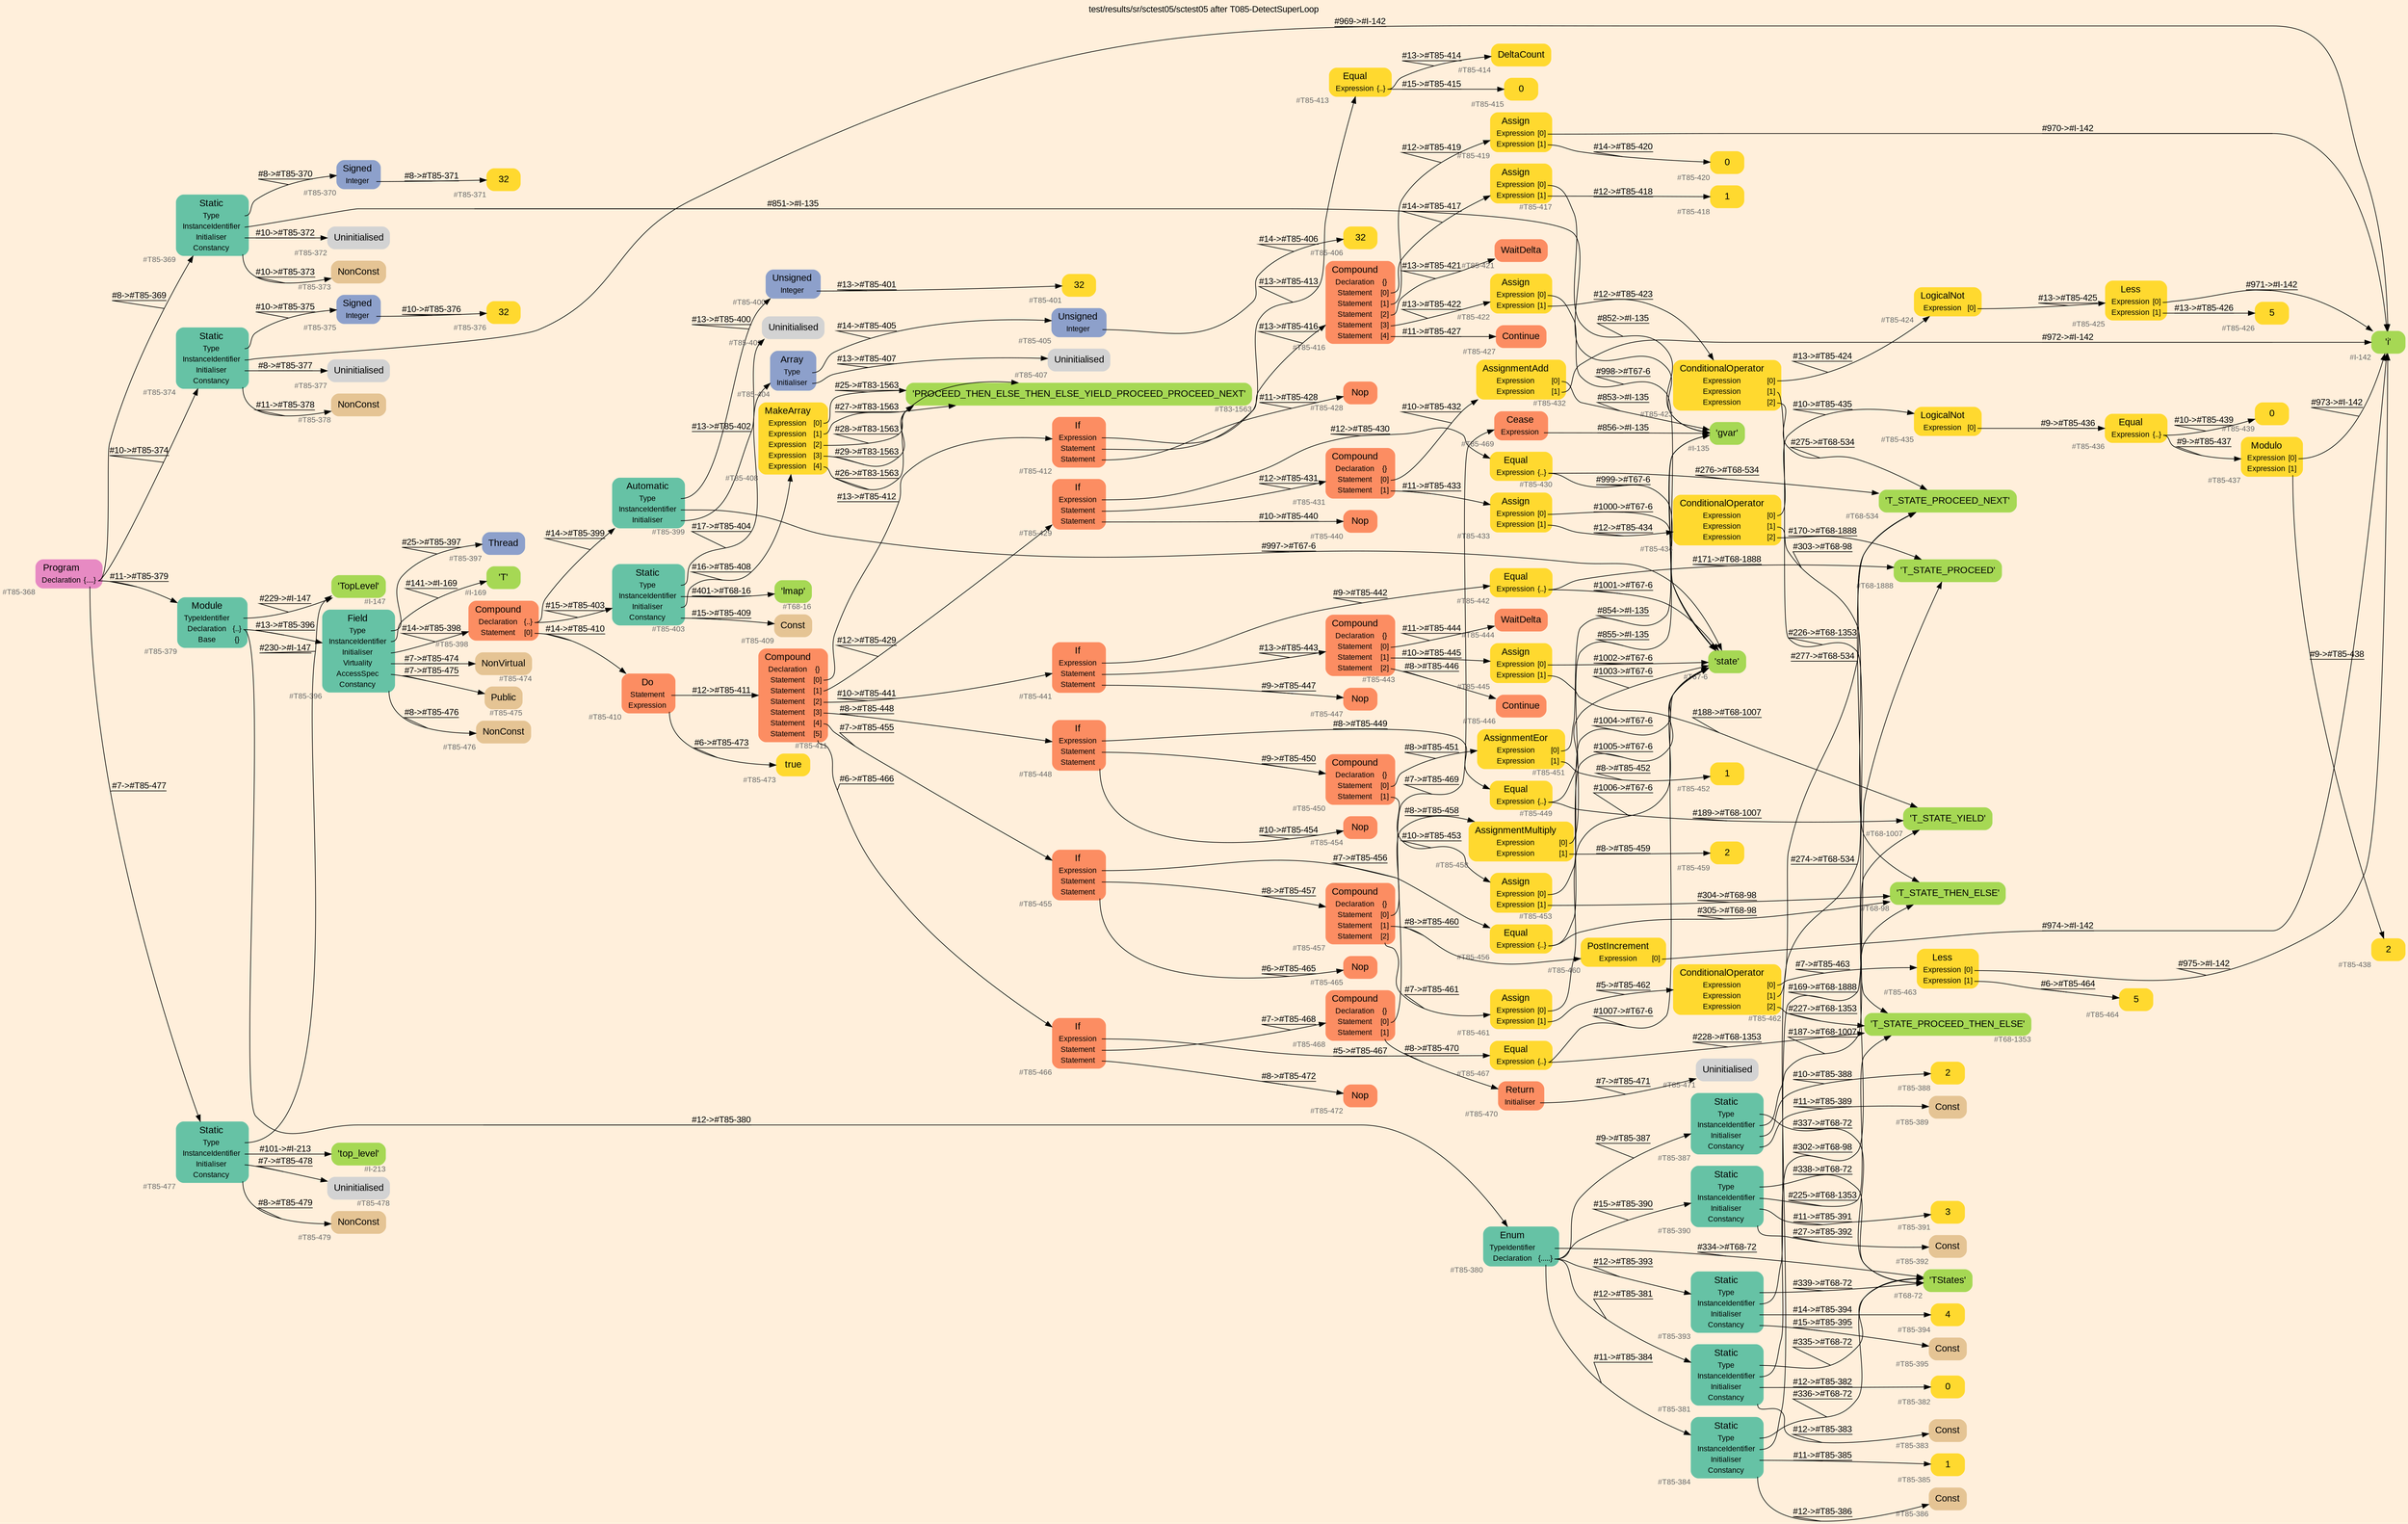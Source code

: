 digraph "test/results/sr/sctest05/sctest05 after T085-DetectSuperLoop" {
label = "test/results/sr/sctest05/sctest05 after T085-DetectSuperLoop"
labelloc = t
graph [
    rankdir = "LR"
    ranksep = 0.3
    bgcolor = antiquewhite1
    color = black
    fontcolor = black
    fontname = "Arial"
];
node [
    fontname = "Arial"
];
edge [
    fontname = "Arial"
];

// -------------------- node figure --------------------
// -------- block #T85-368 ----------
"#T85-368" [
    fillcolor = "/set28/4"
    xlabel = "#T85-368"
    fontsize = "12"
    fontcolor = grey40
    shape = "plaintext"
    label = <<TABLE BORDER="0" CELLBORDER="0" CELLSPACING="0">
     <TR><TD><FONT COLOR="black" POINT-SIZE="15">Program</FONT></TD></TR>
     <TR><TD><FONT COLOR="black" POINT-SIZE="12">Declaration</FONT></TD><TD PORT="port0"><FONT COLOR="black" POINT-SIZE="12">{....}</FONT></TD></TR>
    </TABLE>>
    style = "rounded,filled"
];

// -------- block #T85-369 ----------
"#T85-369" [
    fillcolor = "/set28/1"
    xlabel = "#T85-369"
    fontsize = "12"
    fontcolor = grey40
    shape = "plaintext"
    label = <<TABLE BORDER="0" CELLBORDER="0" CELLSPACING="0">
     <TR><TD><FONT COLOR="black" POINT-SIZE="15">Static</FONT></TD></TR>
     <TR><TD><FONT COLOR="black" POINT-SIZE="12">Type</FONT></TD><TD PORT="port0"></TD></TR>
     <TR><TD><FONT COLOR="black" POINT-SIZE="12">InstanceIdentifier</FONT></TD><TD PORT="port1"></TD></TR>
     <TR><TD><FONT COLOR="black" POINT-SIZE="12">Initialiser</FONT></TD><TD PORT="port2"></TD></TR>
     <TR><TD><FONT COLOR="black" POINT-SIZE="12">Constancy</FONT></TD><TD PORT="port3"></TD></TR>
    </TABLE>>
    style = "rounded,filled"
];

// -------- block #T85-370 ----------
"#T85-370" [
    fillcolor = "/set28/3"
    xlabel = "#T85-370"
    fontsize = "12"
    fontcolor = grey40
    shape = "plaintext"
    label = <<TABLE BORDER="0" CELLBORDER="0" CELLSPACING="0">
     <TR><TD><FONT COLOR="black" POINT-SIZE="15">Signed</FONT></TD></TR>
     <TR><TD><FONT COLOR="black" POINT-SIZE="12">Integer</FONT></TD><TD PORT="port0"></TD></TR>
    </TABLE>>
    style = "rounded,filled"
];

// -------- block #T85-371 ----------
"#T85-371" [
    fillcolor = "/set28/6"
    xlabel = "#T85-371"
    fontsize = "12"
    fontcolor = grey40
    shape = "plaintext"
    label = <<TABLE BORDER="0" CELLBORDER="0" CELLSPACING="0">
     <TR><TD><FONT COLOR="black" POINT-SIZE="15">32</FONT></TD></TR>
    </TABLE>>
    style = "rounded,filled"
];

// -------- block #I-135 ----------
"#I-135" [
    fillcolor = "/set28/5"
    xlabel = "#I-135"
    fontsize = "12"
    fontcolor = grey40
    shape = "plaintext"
    label = <<TABLE BORDER="0" CELLBORDER="0" CELLSPACING="0">
     <TR><TD><FONT COLOR="black" POINT-SIZE="15">'gvar'</FONT></TD></TR>
    </TABLE>>
    style = "rounded,filled"
];

// -------- block #T85-372 ----------
"#T85-372" [
    xlabel = "#T85-372"
    fontsize = "12"
    fontcolor = grey40
    shape = "plaintext"
    label = <<TABLE BORDER="0" CELLBORDER="0" CELLSPACING="0">
     <TR><TD><FONT COLOR="black" POINT-SIZE="15">Uninitialised</FONT></TD></TR>
    </TABLE>>
    style = "rounded,filled"
];

// -------- block #T85-373 ----------
"#T85-373" [
    fillcolor = "/set28/7"
    xlabel = "#T85-373"
    fontsize = "12"
    fontcolor = grey40
    shape = "plaintext"
    label = <<TABLE BORDER="0" CELLBORDER="0" CELLSPACING="0">
     <TR><TD><FONT COLOR="black" POINT-SIZE="15">NonConst</FONT></TD></TR>
    </TABLE>>
    style = "rounded,filled"
];

// -------- block #T85-374 ----------
"#T85-374" [
    fillcolor = "/set28/1"
    xlabel = "#T85-374"
    fontsize = "12"
    fontcolor = grey40
    shape = "plaintext"
    label = <<TABLE BORDER="0" CELLBORDER="0" CELLSPACING="0">
     <TR><TD><FONT COLOR="black" POINT-SIZE="15">Static</FONT></TD></TR>
     <TR><TD><FONT COLOR="black" POINT-SIZE="12">Type</FONT></TD><TD PORT="port0"></TD></TR>
     <TR><TD><FONT COLOR="black" POINT-SIZE="12">InstanceIdentifier</FONT></TD><TD PORT="port1"></TD></TR>
     <TR><TD><FONT COLOR="black" POINT-SIZE="12">Initialiser</FONT></TD><TD PORT="port2"></TD></TR>
     <TR><TD><FONT COLOR="black" POINT-SIZE="12">Constancy</FONT></TD><TD PORT="port3"></TD></TR>
    </TABLE>>
    style = "rounded,filled"
];

// -------- block #T85-375 ----------
"#T85-375" [
    fillcolor = "/set28/3"
    xlabel = "#T85-375"
    fontsize = "12"
    fontcolor = grey40
    shape = "plaintext"
    label = <<TABLE BORDER="0" CELLBORDER="0" CELLSPACING="0">
     <TR><TD><FONT COLOR="black" POINT-SIZE="15">Signed</FONT></TD></TR>
     <TR><TD><FONT COLOR="black" POINT-SIZE="12">Integer</FONT></TD><TD PORT="port0"></TD></TR>
    </TABLE>>
    style = "rounded,filled"
];

// -------- block #T85-376 ----------
"#T85-376" [
    fillcolor = "/set28/6"
    xlabel = "#T85-376"
    fontsize = "12"
    fontcolor = grey40
    shape = "plaintext"
    label = <<TABLE BORDER="0" CELLBORDER="0" CELLSPACING="0">
     <TR><TD><FONT COLOR="black" POINT-SIZE="15">32</FONT></TD></TR>
    </TABLE>>
    style = "rounded,filled"
];

// -------- block #I-142 ----------
"#I-142" [
    fillcolor = "/set28/5"
    xlabel = "#I-142"
    fontsize = "12"
    fontcolor = grey40
    shape = "plaintext"
    label = <<TABLE BORDER="0" CELLBORDER="0" CELLSPACING="0">
     <TR><TD><FONT COLOR="black" POINT-SIZE="15">'i'</FONT></TD></TR>
    </TABLE>>
    style = "rounded,filled"
];

// -------- block #T85-377 ----------
"#T85-377" [
    xlabel = "#T85-377"
    fontsize = "12"
    fontcolor = grey40
    shape = "plaintext"
    label = <<TABLE BORDER="0" CELLBORDER="0" CELLSPACING="0">
     <TR><TD><FONT COLOR="black" POINT-SIZE="15">Uninitialised</FONT></TD></TR>
    </TABLE>>
    style = "rounded,filled"
];

// -------- block #T85-378 ----------
"#T85-378" [
    fillcolor = "/set28/7"
    xlabel = "#T85-378"
    fontsize = "12"
    fontcolor = grey40
    shape = "plaintext"
    label = <<TABLE BORDER="0" CELLBORDER="0" CELLSPACING="0">
     <TR><TD><FONT COLOR="black" POINT-SIZE="15">NonConst</FONT></TD></TR>
    </TABLE>>
    style = "rounded,filled"
];

// -------- block #T85-379 ----------
"#T85-379" [
    fillcolor = "/set28/1"
    xlabel = "#T85-379"
    fontsize = "12"
    fontcolor = grey40
    shape = "plaintext"
    label = <<TABLE BORDER="0" CELLBORDER="0" CELLSPACING="0">
     <TR><TD><FONT COLOR="black" POINT-SIZE="15">Module</FONT></TD></TR>
     <TR><TD><FONT COLOR="black" POINT-SIZE="12">TypeIdentifier</FONT></TD><TD PORT="port0"></TD></TR>
     <TR><TD><FONT COLOR="black" POINT-SIZE="12">Declaration</FONT></TD><TD PORT="port1"><FONT COLOR="black" POINT-SIZE="12">{..}</FONT></TD></TR>
     <TR><TD><FONT COLOR="black" POINT-SIZE="12">Base</FONT></TD><TD PORT="port2"><FONT COLOR="black" POINT-SIZE="12">{}</FONT></TD></TR>
    </TABLE>>
    style = "rounded,filled"
];

// -------- block #I-147 ----------
"#I-147" [
    fillcolor = "/set28/5"
    xlabel = "#I-147"
    fontsize = "12"
    fontcolor = grey40
    shape = "plaintext"
    label = <<TABLE BORDER="0" CELLBORDER="0" CELLSPACING="0">
     <TR><TD><FONT COLOR="black" POINT-SIZE="15">'TopLevel'</FONT></TD></TR>
    </TABLE>>
    style = "rounded,filled"
];

// -------- block #T85-380 ----------
"#T85-380" [
    fillcolor = "/set28/1"
    xlabel = "#T85-380"
    fontsize = "12"
    fontcolor = grey40
    shape = "plaintext"
    label = <<TABLE BORDER="0" CELLBORDER="0" CELLSPACING="0">
     <TR><TD><FONT COLOR="black" POINT-SIZE="15">Enum</FONT></TD></TR>
     <TR><TD><FONT COLOR="black" POINT-SIZE="12">TypeIdentifier</FONT></TD><TD PORT="port0"></TD></TR>
     <TR><TD><FONT COLOR="black" POINT-SIZE="12">Declaration</FONT></TD><TD PORT="port1"><FONT COLOR="black" POINT-SIZE="12">{.....}</FONT></TD></TR>
    </TABLE>>
    style = "rounded,filled"
];

// -------- block #T68-72 ----------
"#T68-72" [
    fillcolor = "/set28/5"
    xlabel = "#T68-72"
    fontsize = "12"
    fontcolor = grey40
    shape = "plaintext"
    label = <<TABLE BORDER="0" CELLBORDER="0" CELLSPACING="0">
     <TR><TD><FONT COLOR="black" POINT-SIZE="15">'TStates'</FONT></TD></TR>
    </TABLE>>
    style = "rounded,filled"
];

// -------- block #T85-381 ----------
"#T85-381" [
    fillcolor = "/set28/1"
    xlabel = "#T85-381"
    fontsize = "12"
    fontcolor = grey40
    shape = "plaintext"
    label = <<TABLE BORDER="0" CELLBORDER="0" CELLSPACING="0">
     <TR><TD><FONT COLOR="black" POINT-SIZE="15">Static</FONT></TD></TR>
     <TR><TD><FONT COLOR="black" POINT-SIZE="12">Type</FONT></TD><TD PORT="port0"></TD></TR>
     <TR><TD><FONT COLOR="black" POINT-SIZE="12">InstanceIdentifier</FONT></TD><TD PORT="port1"></TD></TR>
     <TR><TD><FONT COLOR="black" POINT-SIZE="12">Initialiser</FONT></TD><TD PORT="port2"></TD></TR>
     <TR><TD><FONT COLOR="black" POINT-SIZE="12">Constancy</FONT></TD><TD PORT="port3"></TD></TR>
    </TABLE>>
    style = "rounded,filled"
];

// -------- block #T68-98 ----------
"#T68-98" [
    fillcolor = "/set28/5"
    xlabel = "#T68-98"
    fontsize = "12"
    fontcolor = grey40
    shape = "plaintext"
    label = <<TABLE BORDER="0" CELLBORDER="0" CELLSPACING="0">
     <TR><TD><FONT COLOR="black" POINT-SIZE="15">'T_STATE_THEN_ELSE'</FONT></TD></TR>
    </TABLE>>
    style = "rounded,filled"
];

// -------- block #T85-382 ----------
"#T85-382" [
    fillcolor = "/set28/6"
    xlabel = "#T85-382"
    fontsize = "12"
    fontcolor = grey40
    shape = "plaintext"
    label = <<TABLE BORDER="0" CELLBORDER="0" CELLSPACING="0">
     <TR><TD><FONT COLOR="black" POINT-SIZE="15">0</FONT></TD></TR>
    </TABLE>>
    style = "rounded,filled"
];

// -------- block #T85-383 ----------
"#T85-383" [
    fillcolor = "/set28/7"
    xlabel = "#T85-383"
    fontsize = "12"
    fontcolor = grey40
    shape = "plaintext"
    label = <<TABLE BORDER="0" CELLBORDER="0" CELLSPACING="0">
     <TR><TD><FONT COLOR="black" POINT-SIZE="15">Const</FONT></TD></TR>
    </TABLE>>
    style = "rounded,filled"
];

// -------- block #T85-384 ----------
"#T85-384" [
    fillcolor = "/set28/1"
    xlabel = "#T85-384"
    fontsize = "12"
    fontcolor = grey40
    shape = "plaintext"
    label = <<TABLE BORDER="0" CELLBORDER="0" CELLSPACING="0">
     <TR><TD><FONT COLOR="black" POINT-SIZE="15">Static</FONT></TD></TR>
     <TR><TD><FONT COLOR="black" POINT-SIZE="12">Type</FONT></TD><TD PORT="port0"></TD></TR>
     <TR><TD><FONT COLOR="black" POINT-SIZE="12">InstanceIdentifier</FONT></TD><TD PORT="port1"></TD></TR>
     <TR><TD><FONT COLOR="black" POINT-SIZE="12">Initialiser</FONT></TD><TD PORT="port2"></TD></TR>
     <TR><TD><FONT COLOR="black" POINT-SIZE="12">Constancy</FONT></TD><TD PORT="port3"></TD></TR>
    </TABLE>>
    style = "rounded,filled"
];

// -------- block #T68-534 ----------
"#T68-534" [
    fillcolor = "/set28/5"
    xlabel = "#T68-534"
    fontsize = "12"
    fontcolor = grey40
    shape = "plaintext"
    label = <<TABLE BORDER="0" CELLBORDER="0" CELLSPACING="0">
     <TR><TD><FONT COLOR="black" POINT-SIZE="15">'T_STATE_PROCEED_NEXT'</FONT></TD></TR>
    </TABLE>>
    style = "rounded,filled"
];

// -------- block #T85-385 ----------
"#T85-385" [
    fillcolor = "/set28/6"
    xlabel = "#T85-385"
    fontsize = "12"
    fontcolor = grey40
    shape = "plaintext"
    label = <<TABLE BORDER="0" CELLBORDER="0" CELLSPACING="0">
     <TR><TD><FONT COLOR="black" POINT-SIZE="15">1</FONT></TD></TR>
    </TABLE>>
    style = "rounded,filled"
];

// -------- block #T85-386 ----------
"#T85-386" [
    fillcolor = "/set28/7"
    xlabel = "#T85-386"
    fontsize = "12"
    fontcolor = grey40
    shape = "plaintext"
    label = <<TABLE BORDER="0" CELLBORDER="0" CELLSPACING="0">
     <TR><TD><FONT COLOR="black" POINT-SIZE="15">Const</FONT></TD></TR>
    </TABLE>>
    style = "rounded,filled"
];

// -------- block #T85-387 ----------
"#T85-387" [
    fillcolor = "/set28/1"
    xlabel = "#T85-387"
    fontsize = "12"
    fontcolor = grey40
    shape = "plaintext"
    label = <<TABLE BORDER="0" CELLBORDER="0" CELLSPACING="0">
     <TR><TD><FONT COLOR="black" POINT-SIZE="15">Static</FONT></TD></TR>
     <TR><TD><FONT COLOR="black" POINT-SIZE="12">Type</FONT></TD><TD PORT="port0"></TD></TR>
     <TR><TD><FONT COLOR="black" POINT-SIZE="12">InstanceIdentifier</FONT></TD><TD PORT="port1"></TD></TR>
     <TR><TD><FONT COLOR="black" POINT-SIZE="12">Initialiser</FONT></TD><TD PORT="port2"></TD></TR>
     <TR><TD><FONT COLOR="black" POINT-SIZE="12">Constancy</FONT></TD><TD PORT="port3"></TD></TR>
    </TABLE>>
    style = "rounded,filled"
];

// -------- block #T68-1007 ----------
"#T68-1007" [
    fillcolor = "/set28/5"
    xlabel = "#T68-1007"
    fontsize = "12"
    fontcolor = grey40
    shape = "plaintext"
    label = <<TABLE BORDER="0" CELLBORDER="0" CELLSPACING="0">
     <TR><TD><FONT COLOR="black" POINT-SIZE="15">'T_STATE_YIELD'</FONT></TD></TR>
    </TABLE>>
    style = "rounded,filled"
];

// -------- block #T85-388 ----------
"#T85-388" [
    fillcolor = "/set28/6"
    xlabel = "#T85-388"
    fontsize = "12"
    fontcolor = grey40
    shape = "plaintext"
    label = <<TABLE BORDER="0" CELLBORDER="0" CELLSPACING="0">
     <TR><TD><FONT COLOR="black" POINT-SIZE="15">2</FONT></TD></TR>
    </TABLE>>
    style = "rounded,filled"
];

// -------- block #T85-389 ----------
"#T85-389" [
    fillcolor = "/set28/7"
    xlabel = "#T85-389"
    fontsize = "12"
    fontcolor = grey40
    shape = "plaintext"
    label = <<TABLE BORDER="0" CELLBORDER="0" CELLSPACING="0">
     <TR><TD><FONT COLOR="black" POINT-SIZE="15">Const</FONT></TD></TR>
    </TABLE>>
    style = "rounded,filled"
];

// -------- block #T85-390 ----------
"#T85-390" [
    fillcolor = "/set28/1"
    xlabel = "#T85-390"
    fontsize = "12"
    fontcolor = grey40
    shape = "plaintext"
    label = <<TABLE BORDER="0" CELLBORDER="0" CELLSPACING="0">
     <TR><TD><FONT COLOR="black" POINT-SIZE="15">Static</FONT></TD></TR>
     <TR><TD><FONT COLOR="black" POINT-SIZE="12">Type</FONT></TD><TD PORT="port0"></TD></TR>
     <TR><TD><FONT COLOR="black" POINT-SIZE="12">InstanceIdentifier</FONT></TD><TD PORT="port1"></TD></TR>
     <TR><TD><FONT COLOR="black" POINT-SIZE="12">Initialiser</FONT></TD><TD PORT="port2"></TD></TR>
     <TR><TD><FONT COLOR="black" POINT-SIZE="12">Constancy</FONT></TD><TD PORT="port3"></TD></TR>
    </TABLE>>
    style = "rounded,filled"
];

// -------- block #T68-1353 ----------
"#T68-1353" [
    fillcolor = "/set28/5"
    xlabel = "#T68-1353"
    fontsize = "12"
    fontcolor = grey40
    shape = "plaintext"
    label = <<TABLE BORDER="0" CELLBORDER="0" CELLSPACING="0">
     <TR><TD><FONT COLOR="black" POINT-SIZE="15">'T_STATE_PROCEED_THEN_ELSE'</FONT></TD></TR>
    </TABLE>>
    style = "rounded,filled"
];

// -------- block #T85-391 ----------
"#T85-391" [
    fillcolor = "/set28/6"
    xlabel = "#T85-391"
    fontsize = "12"
    fontcolor = grey40
    shape = "plaintext"
    label = <<TABLE BORDER="0" CELLBORDER="0" CELLSPACING="0">
     <TR><TD><FONT COLOR="black" POINT-SIZE="15">3</FONT></TD></TR>
    </TABLE>>
    style = "rounded,filled"
];

// -------- block #T85-392 ----------
"#T85-392" [
    fillcolor = "/set28/7"
    xlabel = "#T85-392"
    fontsize = "12"
    fontcolor = grey40
    shape = "plaintext"
    label = <<TABLE BORDER="0" CELLBORDER="0" CELLSPACING="0">
     <TR><TD><FONT COLOR="black" POINT-SIZE="15">Const</FONT></TD></TR>
    </TABLE>>
    style = "rounded,filled"
];

// -------- block #T85-393 ----------
"#T85-393" [
    fillcolor = "/set28/1"
    xlabel = "#T85-393"
    fontsize = "12"
    fontcolor = grey40
    shape = "plaintext"
    label = <<TABLE BORDER="0" CELLBORDER="0" CELLSPACING="0">
     <TR><TD><FONT COLOR="black" POINT-SIZE="15">Static</FONT></TD></TR>
     <TR><TD><FONT COLOR="black" POINT-SIZE="12">Type</FONT></TD><TD PORT="port0"></TD></TR>
     <TR><TD><FONT COLOR="black" POINT-SIZE="12">InstanceIdentifier</FONT></TD><TD PORT="port1"></TD></TR>
     <TR><TD><FONT COLOR="black" POINT-SIZE="12">Initialiser</FONT></TD><TD PORT="port2"></TD></TR>
     <TR><TD><FONT COLOR="black" POINT-SIZE="12">Constancy</FONT></TD><TD PORT="port3"></TD></TR>
    </TABLE>>
    style = "rounded,filled"
];

// -------- block #T68-1888 ----------
"#T68-1888" [
    fillcolor = "/set28/5"
    xlabel = "#T68-1888"
    fontsize = "12"
    fontcolor = grey40
    shape = "plaintext"
    label = <<TABLE BORDER="0" CELLBORDER="0" CELLSPACING="0">
     <TR><TD><FONT COLOR="black" POINT-SIZE="15">'T_STATE_PROCEED'</FONT></TD></TR>
    </TABLE>>
    style = "rounded,filled"
];

// -------- block #T85-394 ----------
"#T85-394" [
    fillcolor = "/set28/6"
    xlabel = "#T85-394"
    fontsize = "12"
    fontcolor = grey40
    shape = "plaintext"
    label = <<TABLE BORDER="0" CELLBORDER="0" CELLSPACING="0">
     <TR><TD><FONT COLOR="black" POINT-SIZE="15">4</FONT></TD></TR>
    </TABLE>>
    style = "rounded,filled"
];

// -------- block #T85-395 ----------
"#T85-395" [
    fillcolor = "/set28/7"
    xlabel = "#T85-395"
    fontsize = "12"
    fontcolor = grey40
    shape = "plaintext"
    label = <<TABLE BORDER="0" CELLBORDER="0" CELLSPACING="0">
     <TR><TD><FONT COLOR="black" POINT-SIZE="15">Const</FONT></TD></TR>
    </TABLE>>
    style = "rounded,filled"
];

// -------- block #T85-396 ----------
"#T85-396" [
    fillcolor = "/set28/1"
    xlabel = "#T85-396"
    fontsize = "12"
    fontcolor = grey40
    shape = "plaintext"
    label = <<TABLE BORDER="0" CELLBORDER="0" CELLSPACING="0">
     <TR><TD><FONT COLOR="black" POINT-SIZE="15">Field</FONT></TD></TR>
     <TR><TD><FONT COLOR="black" POINT-SIZE="12">Type</FONT></TD><TD PORT="port0"></TD></TR>
     <TR><TD><FONT COLOR="black" POINT-SIZE="12">InstanceIdentifier</FONT></TD><TD PORT="port1"></TD></TR>
     <TR><TD><FONT COLOR="black" POINT-SIZE="12">Initialiser</FONT></TD><TD PORT="port2"></TD></TR>
     <TR><TD><FONT COLOR="black" POINT-SIZE="12">Virtuality</FONT></TD><TD PORT="port3"></TD></TR>
     <TR><TD><FONT COLOR="black" POINT-SIZE="12">AccessSpec</FONT></TD><TD PORT="port4"></TD></TR>
     <TR><TD><FONT COLOR="black" POINT-SIZE="12">Constancy</FONT></TD><TD PORT="port5"></TD></TR>
    </TABLE>>
    style = "rounded,filled"
];

// -------- block #T85-397 ----------
"#T85-397" [
    fillcolor = "/set28/3"
    xlabel = "#T85-397"
    fontsize = "12"
    fontcolor = grey40
    shape = "plaintext"
    label = <<TABLE BORDER="0" CELLBORDER="0" CELLSPACING="0">
     <TR><TD><FONT COLOR="black" POINT-SIZE="15">Thread</FONT></TD></TR>
    </TABLE>>
    style = "rounded,filled"
];

// -------- block #I-169 ----------
"#I-169" [
    fillcolor = "/set28/5"
    xlabel = "#I-169"
    fontsize = "12"
    fontcolor = grey40
    shape = "plaintext"
    label = <<TABLE BORDER="0" CELLBORDER="0" CELLSPACING="0">
     <TR><TD><FONT COLOR="black" POINT-SIZE="15">'T'</FONT></TD></TR>
    </TABLE>>
    style = "rounded,filled"
];

// -------- block #T85-398 ----------
"#T85-398" [
    fillcolor = "/set28/2"
    xlabel = "#T85-398"
    fontsize = "12"
    fontcolor = grey40
    shape = "plaintext"
    label = <<TABLE BORDER="0" CELLBORDER="0" CELLSPACING="0">
     <TR><TD><FONT COLOR="black" POINT-SIZE="15">Compound</FONT></TD></TR>
     <TR><TD><FONT COLOR="black" POINT-SIZE="12">Declaration</FONT></TD><TD PORT="port0"><FONT COLOR="black" POINT-SIZE="12">{..}</FONT></TD></TR>
     <TR><TD><FONT COLOR="black" POINT-SIZE="12">Statement</FONT></TD><TD PORT="port1"><FONT COLOR="black" POINT-SIZE="12">[0]</FONT></TD></TR>
    </TABLE>>
    style = "rounded,filled"
];

// -------- block #T85-399 ----------
"#T85-399" [
    fillcolor = "/set28/1"
    xlabel = "#T85-399"
    fontsize = "12"
    fontcolor = grey40
    shape = "plaintext"
    label = <<TABLE BORDER="0" CELLBORDER="0" CELLSPACING="0">
     <TR><TD><FONT COLOR="black" POINT-SIZE="15">Automatic</FONT></TD></TR>
     <TR><TD><FONT COLOR="black" POINT-SIZE="12">Type</FONT></TD><TD PORT="port0"></TD></TR>
     <TR><TD><FONT COLOR="black" POINT-SIZE="12">InstanceIdentifier</FONT></TD><TD PORT="port1"></TD></TR>
     <TR><TD><FONT COLOR="black" POINT-SIZE="12">Initialiser</FONT></TD><TD PORT="port2"></TD></TR>
    </TABLE>>
    style = "rounded,filled"
];

// -------- block #T85-400 ----------
"#T85-400" [
    fillcolor = "/set28/3"
    xlabel = "#T85-400"
    fontsize = "12"
    fontcolor = grey40
    shape = "plaintext"
    label = <<TABLE BORDER="0" CELLBORDER="0" CELLSPACING="0">
     <TR><TD><FONT COLOR="black" POINT-SIZE="15">Unsigned</FONT></TD></TR>
     <TR><TD><FONT COLOR="black" POINT-SIZE="12">Integer</FONT></TD><TD PORT="port0"></TD></TR>
    </TABLE>>
    style = "rounded,filled"
];

// -------- block #T85-401 ----------
"#T85-401" [
    fillcolor = "/set28/6"
    xlabel = "#T85-401"
    fontsize = "12"
    fontcolor = grey40
    shape = "plaintext"
    label = <<TABLE BORDER="0" CELLBORDER="0" CELLSPACING="0">
     <TR><TD><FONT COLOR="black" POINT-SIZE="15">32</FONT></TD></TR>
    </TABLE>>
    style = "rounded,filled"
];

// -------- block #T67-6 ----------
"#T67-6" [
    fillcolor = "/set28/5"
    xlabel = "#T67-6"
    fontsize = "12"
    fontcolor = grey40
    shape = "plaintext"
    label = <<TABLE BORDER="0" CELLBORDER="0" CELLSPACING="0">
     <TR><TD><FONT COLOR="black" POINT-SIZE="15">'state'</FONT></TD></TR>
    </TABLE>>
    style = "rounded,filled"
];

// -------- block #T85-402 ----------
"#T85-402" [
    xlabel = "#T85-402"
    fontsize = "12"
    fontcolor = grey40
    shape = "plaintext"
    label = <<TABLE BORDER="0" CELLBORDER="0" CELLSPACING="0">
     <TR><TD><FONT COLOR="black" POINT-SIZE="15">Uninitialised</FONT></TD></TR>
    </TABLE>>
    style = "rounded,filled"
];

// -------- block #T85-403 ----------
"#T85-403" [
    fillcolor = "/set28/1"
    xlabel = "#T85-403"
    fontsize = "12"
    fontcolor = grey40
    shape = "plaintext"
    label = <<TABLE BORDER="0" CELLBORDER="0" CELLSPACING="0">
     <TR><TD><FONT COLOR="black" POINT-SIZE="15">Static</FONT></TD></TR>
     <TR><TD><FONT COLOR="black" POINT-SIZE="12">Type</FONT></TD><TD PORT="port0"></TD></TR>
     <TR><TD><FONT COLOR="black" POINT-SIZE="12">InstanceIdentifier</FONT></TD><TD PORT="port1"></TD></TR>
     <TR><TD><FONT COLOR="black" POINT-SIZE="12">Initialiser</FONT></TD><TD PORT="port2"></TD></TR>
     <TR><TD><FONT COLOR="black" POINT-SIZE="12">Constancy</FONT></TD><TD PORT="port3"></TD></TR>
    </TABLE>>
    style = "rounded,filled"
];

// -------- block #T85-404 ----------
"#T85-404" [
    fillcolor = "/set28/3"
    xlabel = "#T85-404"
    fontsize = "12"
    fontcolor = grey40
    shape = "plaintext"
    label = <<TABLE BORDER="0" CELLBORDER="0" CELLSPACING="0">
     <TR><TD><FONT COLOR="black" POINT-SIZE="15">Array</FONT></TD></TR>
     <TR><TD><FONT COLOR="black" POINT-SIZE="12">Type</FONT></TD><TD PORT="port0"></TD></TR>
     <TR><TD><FONT COLOR="black" POINT-SIZE="12">Initialiser</FONT></TD><TD PORT="port1"></TD></TR>
    </TABLE>>
    style = "rounded,filled"
];

// -------- block #T85-405 ----------
"#T85-405" [
    fillcolor = "/set28/3"
    xlabel = "#T85-405"
    fontsize = "12"
    fontcolor = grey40
    shape = "plaintext"
    label = <<TABLE BORDER="0" CELLBORDER="0" CELLSPACING="0">
     <TR><TD><FONT COLOR="black" POINT-SIZE="15">Unsigned</FONT></TD></TR>
     <TR><TD><FONT COLOR="black" POINT-SIZE="12">Integer</FONT></TD><TD PORT="port0"></TD></TR>
    </TABLE>>
    style = "rounded,filled"
];

// -------- block #T85-406 ----------
"#T85-406" [
    fillcolor = "/set28/6"
    xlabel = "#T85-406"
    fontsize = "12"
    fontcolor = grey40
    shape = "plaintext"
    label = <<TABLE BORDER="0" CELLBORDER="0" CELLSPACING="0">
     <TR><TD><FONT COLOR="black" POINT-SIZE="15">32</FONT></TD></TR>
    </TABLE>>
    style = "rounded,filled"
];

// -------- block #T85-407 ----------
"#T85-407" [
    xlabel = "#T85-407"
    fontsize = "12"
    fontcolor = grey40
    shape = "plaintext"
    label = <<TABLE BORDER="0" CELLBORDER="0" CELLSPACING="0">
     <TR><TD><FONT COLOR="black" POINT-SIZE="15">Uninitialised</FONT></TD></TR>
    </TABLE>>
    style = "rounded,filled"
];

// -------- block #T68-16 ----------
"#T68-16" [
    fillcolor = "/set28/5"
    xlabel = "#T68-16"
    fontsize = "12"
    fontcolor = grey40
    shape = "plaintext"
    label = <<TABLE BORDER="0" CELLBORDER="0" CELLSPACING="0">
     <TR><TD><FONT COLOR="black" POINT-SIZE="15">'lmap'</FONT></TD></TR>
    </TABLE>>
    style = "rounded,filled"
];

// -------- block #T85-408 ----------
"#T85-408" [
    fillcolor = "/set28/6"
    xlabel = "#T85-408"
    fontsize = "12"
    fontcolor = grey40
    shape = "plaintext"
    label = <<TABLE BORDER="0" CELLBORDER="0" CELLSPACING="0">
     <TR><TD><FONT COLOR="black" POINT-SIZE="15">MakeArray</FONT></TD></TR>
     <TR><TD><FONT COLOR="black" POINT-SIZE="12">Expression</FONT></TD><TD PORT="port0"><FONT COLOR="black" POINT-SIZE="12">[0]</FONT></TD></TR>
     <TR><TD><FONT COLOR="black" POINT-SIZE="12">Expression</FONT></TD><TD PORT="port1"><FONT COLOR="black" POINT-SIZE="12">[1]</FONT></TD></TR>
     <TR><TD><FONT COLOR="black" POINT-SIZE="12">Expression</FONT></TD><TD PORT="port2"><FONT COLOR="black" POINT-SIZE="12">[2]</FONT></TD></TR>
     <TR><TD><FONT COLOR="black" POINT-SIZE="12">Expression</FONT></TD><TD PORT="port3"><FONT COLOR="black" POINT-SIZE="12">[3]</FONT></TD></TR>
     <TR><TD><FONT COLOR="black" POINT-SIZE="12">Expression</FONT></TD><TD PORT="port4"><FONT COLOR="black" POINT-SIZE="12">[4]</FONT></TD></TR>
    </TABLE>>
    style = "rounded,filled"
];

// -------- block #T83-1563 ----------
"#T83-1563" [
    fillcolor = "/set28/5"
    xlabel = "#T83-1563"
    fontsize = "12"
    fontcolor = grey40
    shape = "plaintext"
    label = <<TABLE BORDER="0" CELLBORDER="0" CELLSPACING="0">
     <TR><TD><FONT COLOR="black" POINT-SIZE="15">'PROCEED_THEN_ELSE_THEN_ELSE_YIELD_PROCEED_PROCEED_NEXT'</FONT></TD></TR>
    </TABLE>>
    style = "rounded,filled"
];

// -------- block #T85-409 ----------
"#T85-409" [
    fillcolor = "/set28/7"
    xlabel = "#T85-409"
    fontsize = "12"
    fontcolor = grey40
    shape = "plaintext"
    label = <<TABLE BORDER="0" CELLBORDER="0" CELLSPACING="0">
     <TR><TD><FONT COLOR="black" POINT-SIZE="15">Const</FONT></TD></TR>
    </TABLE>>
    style = "rounded,filled"
];

// -------- block #T85-410 ----------
"#T85-410" [
    fillcolor = "/set28/2"
    xlabel = "#T85-410"
    fontsize = "12"
    fontcolor = grey40
    shape = "plaintext"
    label = <<TABLE BORDER="0" CELLBORDER="0" CELLSPACING="0">
     <TR><TD><FONT COLOR="black" POINT-SIZE="15">Do</FONT></TD></TR>
     <TR><TD><FONT COLOR="black" POINT-SIZE="12">Statement</FONT></TD><TD PORT="port0"></TD></TR>
     <TR><TD><FONT COLOR="black" POINT-SIZE="12">Expression</FONT></TD><TD PORT="port1"></TD></TR>
    </TABLE>>
    style = "rounded,filled"
];

// -------- block #T85-411 ----------
"#T85-411" [
    fillcolor = "/set28/2"
    xlabel = "#T85-411"
    fontsize = "12"
    fontcolor = grey40
    shape = "plaintext"
    label = <<TABLE BORDER="0" CELLBORDER="0" CELLSPACING="0">
     <TR><TD><FONT COLOR="black" POINT-SIZE="15">Compound</FONT></TD></TR>
     <TR><TD><FONT COLOR="black" POINT-SIZE="12">Declaration</FONT></TD><TD PORT="port0"><FONT COLOR="black" POINT-SIZE="12">{}</FONT></TD></TR>
     <TR><TD><FONT COLOR="black" POINT-SIZE="12">Statement</FONT></TD><TD PORT="port1"><FONT COLOR="black" POINT-SIZE="12">[0]</FONT></TD></TR>
     <TR><TD><FONT COLOR="black" POINT-SIZE="12">Statement</FONT></TD><TD PORT="port2"><FONT COLOR="black" POINT-SIZE="12">[1]</FONT></TD></TR>
     <TR><TD><FONT COLOR="black" POINT-SIZE="12">Statement</FONT></TD><TD PORT="port3"><FONT COLOR="black" POINT-SIZE="12">[2]</FONT></TD></TR>
     <TR><TD><FONT COLOR="black" POINT-SIZE="12">Statement</FONT></TD><TD PORT="port4"><FONT COLOR="black" POINT-SIZE="12">[3]</FONT></TD></TR>
     <TR><TD><FONT COLOR="black" POINT-SIZE="12">Statement</FONT></TD><TD PORT="port5"><FONT COLOR="black" POINT-SIZE="12">[4]</FONT></TD></TR>
     <TR><TD><FONT COLOR="black" POINT-SIZE="12">Statement</FONT></TD><TD PORT="port6"><FONT COLOR="black" POINT-SIZE="12">[5]</FONT></TD></TR>
    </TABLE>>
    style = "rounded,filled"
];

// -------- block #T85-412 ----------
"#T85-412" [
    fillcolor = "/set28/2"
    xlabel = "#T85-412"
    fontsize = "12"
    fontcolor = grey40
    shape = "plaintext"
    label = <<TABLE BORDER="0" CELLBORDER="0" CELLSPACING="0">
     <TR><TD><FONT COLOR="black" POINT-SIZE="15">If</FONT></TD></TR>
     <TR><TD><FONT COLOR="black" POINT-SIZE="12">Expression</FONT></TD><TD PORT="port0"></TD></TR>
     <TR><TD><FONT COLOR="black" POINT-SIZE="12">Statement</FONT></TD><TD PORT="port1"></TD></TR>
     <TR><TD><FONT COLOR="black" POINT-SIZE="12">Statement</FONT></TD><TD PORT="port2"></TD></TR>
    </TABLE>>
    style = "rounded,filled"
];

// -------- block #T85-413 ----------
"#T85-413" [
    fillcolor = "/set28/6"
    xlabel = "#T85-413"
    fontsize = "12"
    fontcolor = grey40
    shape = "plaintext"
    label = <<TABLE BORDER="0" CELLBORDER="0" CELLSPACING="0">
     <TR><TD><FONT COLOR="black" POINT-SIZE="15">Equal</FONT></TD></TR>
     <TR><TD><FONT COLOR="black" POINT-SIZE="12">Expression</FONT></TD><TD PORT="port0"><FONT COLOR="black" POINT-SIZE="12">{..}</FONT></TD></TR>
    </TABLE>>
    style = "rounded,filled"
];

// -------- block #T85-414 ----------
"#T85-414" [
    fillcolor = "/set28/6"
    xlabel = "#T85-414"
    fontsize = "12"
    fontcolor = grey40
    shape = "plaintext"
    label = <<TABLE BORDER="0" CELLBORDER="0" CELLSPACING="0">
     <TR><TD><FONT COLOR="black" POINT-SIZE="15">DeltaCount</FONT></TD></TR>
    </TABLE>>
    style = "rounded,filled"
];

// -------- block #T85-415 ----------
"#T85-415" [
    fillcolor = "/set28/6"
    xlabel = "#T85-415"
    fontsize = "12"
    fontcolor = grey40
    shape = "plaintext"
    label = <<TABLE BORDER="0" CELLBORDER="0" CELLSPACING="0">
     <TR><TD><FONT COLOR="black" POINT-SIZE="15">0</FONT></TD></TR>
    </TABLE>>
    style = "rounded,filled"
];

// -------- block #T85-416 ----------
"#T85-416" [
    fillcolor = "/set28/2"
    xlabel = "#T85-416"
    fontsize = "12"
    fontcolor = grey40
    shape = "plaintext"
    label = <<TABLE BORDER="0" CELLBORDER="0" CELLSPACING="0">
     <TR><TD><FONT COLOR="black" POINT-SIZE="15">Compound</FONT></TD></TR>
     <TR><TD><FONT COLOR="black" POINT-SIZE="12">Declaration</FONT></TD><TD PORT="port0"><FONT COLOR="black" POINT-SIZE="12">{}</FONT></TD></TR>
     <TR><TD><FONT COLOR="black" POINT-SIZE="12">Statement</FONT></TD><TD PORT="port1"><FONT COLOR="black" POINT-SIZE="12">[0]</FONT></TD></TR>
     <TR><TD><FONT COLOR="black" POINT-SIZE="12">Statement</FONT></TD><TD PORT="port2"><FONT COLOR="black" POINT-SIZE="12">[1]</FONT></TD></TR>
     <TR><TD><FONT COLOR="black" POINT-SIZE="12">Statement</FONT></TD><TD PORT="port3"><FONT COLOR="black" POINT-SIZE="12">[2]</FONT></TD></TR>
     <TR><TD><FONT COLOR="black" POINT-SIZE="12">Statement</FONT></TD><TD PORT="port4"><FONT COLOR="black" POINT-SIZE="12">[3]</FONT></TD></TR>
     <TR><TD><FONT COLOR="black" POINT-SIZE="12">Statement</FONT></TD><TD PORT="port5"><FONT COLOR="black" POINT-SIZE="12">[4]</FONT></TD></TR>
    </TABLE>>
    style = "rounded,filled"
];

// -------- block #T85-417 ----------
"#T85-417" [
    fillcolor = "/set28/6"
    xlabel = "#T85-417"
    fontsize = "12"
    fontcolor = grey40
    shape = "plaintext"
    label = <<TABLE BORDER="0" CELLBORDER="0" CELLSPACING="0">
     <TR><TD><FONT COLOR="black" POINT-SIZE="15">Assign</FONT></TD></TR>
     <TR><TD><FONT COLOR="black" POINT-SIZE="12">Expression</FONT></TD><TD PORT="port0"><FONT COLOR="black" POINT-SIZE="12">[0]</FONT></TD></TR>
     <TR><TD><FONT COLOR="black" POINT-SIZE="12">Expression</FONT></TD><TD PORT="port1"><FONT COLOR="black" POINT-SIZE="12">[1]</FONT></TD></TR>
    </TABLE>>
    style = "rounded,filled"
];

// -------- block #T85-418 ----------
"#T85-418" [
    fillcolor = "/set28/6"
    xlabel = "#T85-418"
    fontsize = "12"
    fontcolor = grey40
    shape = "plaintext"
    label = <<TABLE BORDER="0" CELLBORDER="0" CELLSPACING="0">
     <TR><TD><FONT COLOR="black" POINT-SIZE="15">1</FONT></TD></TR>
    </TABLE>>
    style = "rounded,filled"
];

// -------- block #T85-419 ----------
"#T85-419" [
    fillcolor = "/set28/6"
    xlabel = "#T85-419"
    fontsize = "12"
    fontcolor = grey40
    shape = "plaintext"
    label = <<TABLE BORDER="0" CELLBORDER="0" CELLSPACING="0">
     <TR><TD><FONT COLOR="black" POINT-SIZE="15">Assign</FONT></TD></TR>
     <TR><TD><FONT COLOR="black" POINT-SIZE="12">Expression</FONT></TD><TD PORT="port0"><FONT COLOR="black" POINT-SIZE="12">[0]</FONT></TD></TR>
     <TR><TD><FONT COLOR="black" POINT-SIZE="12">Expression</FONT></TD><TD PORT="port1"><FONT COLOR="black" POINT-SIZE="12">[1]</FONT></TD></TR>
    </TABLE>>
    style = "rounded,filled"
];

// -------- block #T85-420 ----------
"#T85-420" [
    fillcolor = "/set28/6"
    xlabel = "#T85-420"
    fontsize = "12"
    fontcolor = grey40
    shape = "plaintext"
    label = <<TABLE BORDER="0" CELLBORDER="0" CELLSPACING="0">
     <TR><TD><FONT COLOR="black" POINT-SIZE="15">0</FONT></TD></TR>
    </TABLE>>
    style = "rounded,filled"
];

// -------- block #T85-421 ----------
"#T85-421" [
    fillcolor = "/set28/2"
    xlabel = "#T85-421"
    fontsize = "12"
    fontcolor = grey40
    shape = "plaintext"
    label = <<TABLE BORDER="0" CELLBORDER="0" CELLSPACING="0">
     <TR><TD><FONT COLOR="black" POINT-SIZE="15">WaitDelta</FONT></TD></TR>
    </TABLE>>
    style = "rounded,filled"
];

// -------- block #T85-422 ----------
"#T85-422" [
    fillcolor = "/set28/6"
    xlabel = "#T85-422"
    fontsize = "12"
    fontcolor = grey40
    shape = "plaintext"
    label = <<TABLE BORDER="0" CELLBORDER="0" CELLSPACING="0">
     <TR><TD><FONT COLOR="black" POINT-SIZE="15">Assign</FONT></TD></TR>
     <TR><TD><FONT COLOR="black" POINT-SIZE="12">Expression</FONT></TD><TD PORT="port0"><FONT COLOR="black" POINT-SIZE="12">[0]</FONT></TD></TR>
     <TR><TD><FONT COLOR="black" POINT-SIZE="12">Expression</FONT></TD><TD PORT="port1"><FONT COLOR="black" POINT-SIZE="12">[1]</FONT></TD></TR>
    </TABLE>>
    style = "rounded,filled"
];

// -------- block #T85-423 ----------
"#T85-423" [
    fillcolor = "/set28/6"
    xlabel = "#T85-423"
    fontsize = "12"
    fontcolor = grey40
    shape = "plaintext"
    label = <<TABLE BORDER="0" CELLBORDER="0" CELLSPACING="0">
     <TR><TD><FONT COLOR="black" POINT-SIZE="15">ConditionalOperator</FONT></TD></TR>
     <TR><TD><FONT COLOR="black" POINT-SIZE="12">Expression</FONT></TD><TD PORT="port0"><FONT COLOR="black" POINT-SIZE="12">[0]</FONT></TD></TR>
     <TR><TD><FONT COLOR="black" POINT-SIZE="12">Expression</FONT></TD><TD PORT="port1"><FONT COLOR="black" POINT-SIZE="12">[1]</FONT></TD></TR>
     <TR><TD><FONT COLOR="black" POINT-SIZE="12">Expression</FONT></TD><TD PORT="port2"><FONT COLOR="black" POINT-SIZE="12">[2]</FONT></TD></TR>
    </TABLE>>
    style = "rounded,filled"
];

// -------- block #T85-424 ----------
"#T85-424" [
    fillcolor = "/set28/6"
    xlabel = "#T85-424"
    fontsize = "12"
    fontcolor = grey40
    shape = "plaintext"
    label = <<TABLE BORDER="0" CELLBORDER="0" CELLSPACING="0">
     <TR><TD><FONT COLOR="black" POINT-SIZE="15">LogicalNot</FONT></TD></TR>
     <TR><TD><FONT COLOR="black" POINT-SIZE="12">Expression</FONT></TD><TD PORT="port0"><FONT COLOR="black" POINT-SIZE="12">[0]</FONT></TD></TR>
    </TABLE>>
    style = "rounded,filled"
];

// -------- block #T85-425 ----------
"#T85-425" [
    fillcolor = "/set28/6"
    xlabel = "#T85-425"
    fontsize = "12"
    fontcolor = grey40
    shape = "plaintext"
    label = <<TABLE BORDER="0" CELLBORDER="0" CELLSPACING="0">
     <TR><TD><FONT COLOR="black" POINT-SIZE="15">Less</FONT></TD></TR>
     <TR><TD><FONT COLOR="black" POINT-SIZE="12">Expression</FONT></TD><TD PORT="port0"><FONT COLOR="black" POINT-SIZE="12">[0]</FONT></TD></TR>
     <TR><TD><FONT COLOR="black" POINT-SIZE="12">Expression</FONT></TD><TD PORT="port1"><FONT COLOR="black" POINT-SIZE="12">[1]</FONT></TD></TR>
    </TABLE>>
    style = "rounded,filled"
];

// -------- block #T85-426 ----------
"#T85-426" [
    fillcolor = "/set28/6"
    xlabel = "#T85-426"
    fontsize = "12"
    fontcolor = grey40
    shape = "plaintext"
    label = <<TABLE BORDER="0" CELLBORDER="0" CELLSPACING="0">
     <TR><TD><FONT COLOR="black" POINT-SIZE="15">5</FONT></TD></TR>
    </TABLE>>
    style = "rounded,filled"
];

// -------- block #T85-427 ----------
"#T85-427" [
    fillcolor = "/set28/2"
    xlabel = "#T85-427"
    fontsize = "12"
    fontcolor = grey40
    shape = "plaintext"
    label = <<TABLE BORDER="0" CELLBORDER="0" CELLSPACING="0">
     <TR><TD><FONT COLOR="black" POINT-SIZE="15">Continue</FONT></TD></TR>
    </TABLE>>
    style = "rounded,filled"
];

// -------- block #T85-428 ----------
"#T85-428" [
    fillcolor = "/set28/2"
    xlabel = "#T85-428"
    fontsize = "12"
    fontcolor = grey40
    shape = "plaintext"
    label = <<TABLE BORDER="0" CELLBORDER="0" CELLSPACING="0">
     <TR><TD><FONT COLOR="black" POINT-SIZE="15">Nop</FONT></TD></TR>
    </TABLE>>
    style = "rounded,filled"
];

// -------- block #T85-429 ----------
"#T85-429" [
    fillcolor = "/set28/2"
    xlabel = "#T85-429"
    fontsize = "12"
    fontcolor = grey40
    shape = "plaintext"
    label = <<TABLE BORDER="0" CELLBORDER="0" CELLSPACING="0">
     <TR><TD><FONT COLOR="black" POINT-SIZE="15">If</FONT></TD></TR>
     <TR><TD><FONT COLOR="black" POINT-SIZE="12">Expression</FONT></TD><TD PORT="port0"></TD></TR>
     <TR><TD><FONT COLOR="black" POINT-SIZE="12">Statement</FONT></TD><TD PORT="port1"></TD></TR>
     <TR><TD><FONT COLOR="black" POINT-SIZE="12">Statement</FONT></TD><TD PORT="port2"></TD></TR>
    </TABLE>>
    style = "rounded,filled"
];

// -------- block #T85-430 ----------
"#T85-430" [
    fillcolor = "/set28/6"
    xlabel = "#T85-430"
    fontsize = "12"
    fontcolor = grey40
    shape = "plaintext"
    label = <<TABLE BORDER="0" CELLBORDER="0" CELLSPACING="0">
     <TR><TD><FONT COLOR="black" POINT-SIZE="15">Equal</FONT></TD></TR>
     <TR><TD><FONT COLOR="black" POINT-SIZE="12">Expression</FONT></TD><TD PORT="port0"><FONT COLOR="black" POINT-SIZE="12">{..}</FONT></TD></TR>
    </TABLE>>
    style = "rounded,filled"
];

// -------- block #T85-431 ----------
"#T85-431" [
    fillcolor = "/set28/2"
    xlabel = "#T85-431"
    fontsize = "12"
    fontcolor = grey40
    shape = "plaintext"
    label = <<TABLE BORDER="0" CELLBORDER="0" CELLSPACING="0">
     <TR><TD><FONT COLOR="black" POINT-SIZE="15">Compound</FONT></TD></TR>
     <TR><TD><FONT COLOR="black" POINT-SIZE="12">Declaration</FONT></TD><TD PORT="port0"><FONT COLOR="black" POINT-SIZE="12">{}</FONT></TD></TR>
     <TR><TD><FONT COLOR="black" POINT-SIZE="12">Statement</FONT></TD><TD PORT="port1"><FONT COLOR="black" POINT-SIZE="12">[0]</FONT></TD></TR>
     <TR><TD><FONT COLOR="black" POINT-SIZE="12">Statement</FONT></TD><TD PORT="port2"><FONT COLOR="black" POINT-SIZE="12">[1]</FONT></TD></TR>
    </TABLE>>
    style = "rounded,filled"
];

// -------- block #T85-432 ----------
"#T85-432" [
    fillcolor = "/set28/6"
    xlabel = "#T85-432"
    fontsize = "12"
    fontcolor = grey40
    shape = "plaintext"
    label = <<TABLE BORDER="0" CELLBORDER="0" CELLSPACING="0">
     <TR><TD><FONT COLOR="black" POINT-SIZE="15">AssignmentAdd</FONT></TD></TR>
     <TR><TD><FONT COLOR="black" POINT-SIZE="12">Expression</FONT></TD><TD PORT="port0"><FONT COLOR="black" POINT-SIZE="12">[0]</FONT></TD></TR>
     <TR><TD><FONT COLOR="black" POINT-SIZE="12">Expression</FONT></TD><TD PORT="port1"><FONT COLOR="black" POINT-SIZE="12">[1]</FONT></TD></TR>
    </TABLE>>
    style = "rounded,filled"
];

// -------- block #T85-433 ----------
"#T85-433" [
    fillcolor = "/set28/6"
    xlabel = "#T85-433"
    fontsize = "12"
    fontcolor = grey40
    shape = "plaintext"
    label = <<TABLE BORDER="0" CELLBORDER="0" CELLSPACING="0">
     <TR><TD><FONT COLOR="black" POINT-SIZE="15">Assign</FONT></TD></TR>
     <TR><TD><FONT COLOR="black" POINT-SIZE="12">Expression</FONT></TD><TD PORT="port0"><FONT COLOR="black" POINT-SIZE="12">[0]</FONT></TD></TR>
     <TR><TD><FONT COLOR="black" POINT-SIZE="12">Expression</FONT></TD><TD PORT="port1"><FONT COLOR="black" POINT-SIZE="12">[1]</FONT></TD></TR>
    </TABLE>>
    style = "rounded,filled"
];

// -------- block #T85-434 ----------
"#T85-434" [
    fillcolor = "/set28/6"
    xlabel = "#T85-434"
    fontsize = "12"
    fontcolor = grey40
    shape = "plaintext"
    label = <<TABLE BORDER="0" CELLBORDER="0" CELLSPACING="0">
     <TR><TD><FONT COLOR="black" POINT-SIZE="15">ConditionalOperator</FONT></TD></TR>
     <TR><TD><FONT COLOR="black" POINT-SIZE="12">Expression</FONT></TD><TD PORT="port0"><FONT COLOR="black" POINT-SIZE="12">[0]</FONT></TD></TR>
     <TR><TD><FONT COLOR="black" POINT-SIZE="12">Expression</FONT></TD><TD PORT="port1"><FONT COLOR="black" POINT-SIZE="12">[1]</FONT></TD></TR>
     <TR><TD><FONT COLOR="black" POINT-SIZE="12">Expression</FONT></TD><TD PORT="port2"><FONT COLOR="black" POINT-SIZE="12">[2]</FONT></TD></TR>
    </TABLE>>
    style = "rounded,filled"
];

// -------- block #T85-435 ----------
"#T85-435" [
    fillcolor = "/set28/6"
    xlabel = "#T85-435"
    fontsize = "12"
    fontcolor = grey40
    shape = "plaintext"
    label = <<TABLE BORDER="0" CELLBORDER="0" CELLSPACING="0">
     <TR><TD><FONT COLOR="black" POINT-SIZE="15">LogicalNot</FONT></TD></TR>
     <TR><TD><FONT COLOR="black" POINT-SIZE="12">Expression</FONT></TD><TD PORT="port0"><FONT COLOR="black" POINT-SIZE="12">[0]</FONT></TD></TR>
    </TABLE>>
    style = "rounded,filled"
];

// -------- block #T85-436 ----------
"#T85-436" [
    fillcolor = "/set28/6"
    xlabel = "#T85-436"
    fontsize = "12"
    fontcolor = grey40
    shape = "plaintext"
    label = <<TABLE BORDER="0" CELLBORDER="0" CELLSPACING="0">
     <TR><TD><FONT COLOR="black" POINT-SIZE="15">Equal</FONT></TD></TR>
     <TR><TD><FONT COLOR="black" POINT-SIZE="12">Expression</FONT></TD><TD PORT="port0"><FONT COLOR="black" POINT-SIZE="12">{..}</FONT></TD></TR>
    </TABLE>>
    style = "rounded,filled"
];

// -------- block #T85-437 ----------
"#T85-437" [
    fillcolor = "/set28/6"
    xlabel = "#T85-437"
    fontsize = "12"
    fontcolor = grey40
    shape = "plaintext"
    label = <<TABLE BORDER="0" CELLBORDER="0" CELLSPACING="0">
     <TR><TD><FONT COLOR="black" POINT-SIZE="15">Modulo</FONT></TD></TR>
     <TR><TD><FONT COLOR="black" POINT-SIZE="12">Expression</FONT></TD><TD PORT="port0"><FONT COLOR="black" POINT-SIZE="12">[0]</FONT></TD></TR>
     <TR><TD><FONT COLOR="black" POINT-SIZE="12">Expression</FONT></TD><TD PORT="port1"><FONT COLOR="black" POINT-SIZE="12">[1]</FONT></TD></TR>
    </TABLE>>
    style = "rounded,filled"
];

// -------- block #T85-438 ----------
"#T85-438" [
    fillcolor = "/set28/6"
    xlabel = "#T85-438"
    fontsize = "12"
    fontcolor = grey40
    shape = "plaintext"
    label = <<TABLE BORDER="0" CELLBORDER="0" CELLSPACING="0">
     <TR><TD><FONT COLOR="black" POINT-SIZE="15">2</FONT></TD></TR>
    </TABLE>>
    style = "rounded,filled"
];

// -------- block #T85-439 ----------
"#T85-439" [
    fillcolor = "/set28/6"
    xlabel = "#T85-439"
    fontsize = "12"
    fontcolor = grey40
    shape = "plaintext"
    label = <<TABLE BORDER="0" CELLBORDER="0" CELLSPACING="0">
     <TR><TD><FONT COLOR="black" POINT-SIZE="15">0</FONT></TD></TR>
    </TABLE>>
    style = "rounded,filled"
];

// -------- block #T85-440 ----------
"#T85-440" [
    fillcolor = "/set28/2"
    xlabel = "#T85-440"
    fontsize = "12"
    fontcolor = grey40
    shape = "plaintext"
    label = <<TABLE BORDER="0" CELLBORDER="0" CELLSPACING="0">
     <TR><TD><FONT COLOR="black" POINT-SIZE="15">Nop</FONT></TD></TR>
    </TABLE>>
    style = "rounded,filled"
];

// -------- block #T85-441 ----------
"#T85-441" [
    fillcolor = "/set28/2"
    xlabel = "#T85-441"
    fontsize = "12"
    fontcolor = grey40
    shape = "plaintext"
    label = <<TABLE BORDER="0" CELLBORDER="0" CELLSPACING="0">
     <TR><TD><FONT COLOR="black" POINT-SIZE="15">If</FONT></TD></TR>
     <TR><TD><FONT COLOR="black" POINT-SIZE="12">Expression</FONT></TD><TD PORT="port0"></TD></TR>
     <TR><TD><FONT COLOR="black" POINT-SIZE="12">Statement</FONT></TD><TD PORT="port1"></TD></TR>
     <TR><TD><FONT COLOR="black" POINT-SIZE="12">Statement</FONT></TD><TD PORT="port2"></TD></TR>
    </TABLE>>
    style = "rounded,filled"
];

// -------- block #T85-442 ----------
"#T85-442" [
    fillcolor = "/set28/6"
    xlabel = "#T85-442"
    fontsize = "12"
    fontcolor = grey40
    shape = "plaintext"
    label = <<TABLE BORDER="0" CELLBORDER="0" CELLSPACING="0">
     <TR><TD><FONT COLOR="black" POINT-SIZE="15">Equal</FONT></TD></TR>
     <TR><TD><FONT COLOR="black" POINT-SIZE="12">Expression</FONT></TD><TD PORT="port0"><FONT COLOR="black" POINT-SIZE="12">{..}</FONT></TD></TR>
    </TABLE>>
    style = "rounded,filled"
];

// -------- block #T85-443 ----------
"#T85-443" [
    fillcolor = "/set28/2"
    xlabel = "#T85-443"
    fontsize = "12"
    fontcolor = grey40
    shape = "plaintext"
    label = <<TABLE BORDER="0" CELLBORDER="0" CELLSPACING="0">
     <TR><TD><FONT COLOR="black" POINT-SIZE="15">Compound</FONT></TD></TR>
     <TR><TD><FONT COLOR="black" POINT-SIZE="12">Declaration</FONT></TD><TD PORT="port0"><FONT COLOR="black" POINT-SIZE="12">{}</FONT></TD></TR>
     <TR><TD><FONT COLOR="black" POINT-SIZE="12">Statement</FONT></TD><TD PORT="port1"><FONT COLOR="black" POINT-SIZE="12">[0]</FONT></TD></TR>
     <TR><TD><FONT COLOR="black" POINT-SIZE="12">Statement</FONT></TD><TD PORT="port2"><FONT COLOR="black" POINT-SIZE="12">[1]</FONT></TD></TR>
     <TR><TD><FONT COLOR="black" POINT-SIZE="12">Statement</FONT></TD><TD PORT="port3"><FONT COLOR="black" POINT-SIZE="12">[2]</FONT></TD></TR>
    </TABLE>>
    style = "rounded,filled"
];

// -------- block #T85-444 ----------
"#T85-444" [
    fillcolor = "/set28/2"
    xlabel = "#T85-444"
    fontsize = "12"
    fontcolor = grey40
    shape = "plaintext"
    label = <<TABLE BORDER="0" CELLBORDER="0" CELLSPACING="0">
     <TR><TD><FONT COLOR="black" POINT-SIZE="15">WaitDelta</FONT></TD></TR>
    </TABLE>>
    style = "rounded,filled"
];

// -------- block #T85-445 ----------
"#T85-445" [
    fillcolor = "/set28/6"
    xlabel = "#T85-445"
    fontsize = "12"
    fontcolor = grey40
    shape = "plaintext"
    label = <<TABLE BORDER="0" CELLBORDER="0" CELLSPACING="0">
     <TR><TD><FONT COLOR="black" POINT-SIZE="15">Assign</FONT></TD></TR>
     <TR><TD><FONT COLOR="black" POINT-SIZE="12">Expression</FONT></TD><TD PORT="port0"><FONT COLOR="black" POINT-SIZE="12">[0]</FONT></TD></TR>
     <TR><TD><FONT COLOR="black" POINT-SIZE="12">Expression</FONT></TD><TD PORT="port1"><FONT COLOR="black" POINT-SIZE="12">[1]</FONT></TD></TR>
    </TABLE>>
    style = "rounded,filled"
];

// -------- block #T85-446 ----------
"#T85-446" [
    fillcolor = "/set28/2"
    xlabel = "#T85-446"
    fontsize = "12"
    fontcolor = grey40
    shape = "plaintext"
    label = <<TABLE BORDER="0" CELLBORDER="0" CELLSPACING="0">
     <TR><TD><FONT COLOR="black" POINT-SIZE="15">Continue</FONT></TD></TR>
    </TABLE>>
    style = "rounded,filled"
];

// -------- block #T85-447 ----------
"#T85-447" [
    fillcolor = "/set28/2"
    xlabel = "#T85-447"
    fontsize = "12"
    fontcolor = grey40
    shape = "plaintext"
    label = <<TABLE BORDER="0" CELLBORDER="0" CELLSPACING="0">
     <TR><TD><FONT COLOR="black" POINT-SIZE="15">Nop</FONT></TD></TR>
    </TABLE>>
    style = "rounded,filled"
];

// -------- block #T85-448 ----------
"#T85-448" [
    fillcolor = "/set28/2"
    xlabel = "#T85-448"
    fontsize = "12"
    fontcolor = grey40
    shape = "plaintext"
    label = <<TABLE BORDER="0" CELLBORDER="0" CELLSPACING="0">
     <TR><TD><FONT COLOR="black" POINT-SIZE="15">If</FONT></TD></TR>
     <TR><TD><FONT COLOR="black" POINT-SIZE="12">Expression</FONT></TD><TD PORT="port0"></TD></TR>
     <TR><TD><FONT COLOR="black" POINT-SIZE="12">Statement</FONT></TD><TD PORT="port1"></TD></TR>
     <TR><TD><FONT COLOR="black" POINT-SIZE="12">Statement</FONT></TD><TD PORT="port2"></TD></TR>
    </TABLE>>
    style = "rounded,filled"
];

// -------- block #T85-449 ----------
"#T85-449" [
    fillcolor = "/set28/6"
    xlabel = "#T85-449"
    fontsize = "12"
    fontcolor = grey40
    shape = "plaintext"
    label = <<TABLE BORDER="0" CELLBORDER="0" CELLSPACING="0">
     <TR><TD><FONT COLOR="black" POINT-SIZE="15">Equal</FONT></TD></TR>
     <TR><TD><FONT COLOR="black" POINT-SIZE="12">Expression</FONT></TD><TD PORT="port0"><FONT COLOR="black" POINT-SIZE="12">{..}</FONT></TD></TR>
    </TABLE>>
    style = "rounded,filled"
];

// -------- block #T85-450 ----------
"#T85-450" [
    fillcolor = "/set28/2"
    xlabel = "#T85-450"
    fontsize = "12"
    fontcolor = grey40
    shape = "plaintext"
    label = <<TABLE BORDER="0" CELLBORDER="0" CELLSPACING="0">
     <TR><TD><FONT COLOR="black" POINT-SIZE="15">Compound</FONT></TD></TR>
     <TR><TD><FONT COLOR="black" POINT-SIZE="12">Declaration</FONT></TD><TD PORT="port0"><FONT COLOR="black" POINT-SIZE="12">{}</FONT></TD></TR>
     <TR><TD><FONT COLOR="black" POINT-SIZE="12">Statement</FONT></TD><TD PORT="port1"><FONT COLOR="black" POINT-SIZE="12">[0]</FONT></TD></TR>
     <TR><TD><FONT COLOR="black" POINT-SIZE="12">Statement</FONT></TD><TD PORT="port2"><FONT COLOR="black" POINT-SIZE="12">[1]</FONT></TD></TR>
    </TABLE>>
    style = "rounded,filled"
];

// -------- block #T85-451 ----------
"#T85-451" [
    fillcolor = "/set28/6"
    xlabel = "#T85-451"
    fontsize = "12"
    fontcolor = grey40
    shape = "plaintext"
    label = <<TABLE BORDER="0" CELLBORDER="0" CELLSPACING="0">
     <TR><TD><FONT COLOR="black" POINT-SIZE="15">AssignmentEor</FONT></TD></TR>
     <TR><TD><FONT COLOR="black" POINT-SIZE="12">Expression</FONT></TD><TD PORT="port0"><FONT COLOR="black" POINT-SIZE="12">[0]</FONT></TD></TR>
     <TR><TD><FONT COLOR="black" POINT-SIZE="12">Expression</FONT></TD><TD PORT="port1"><FONT COLOR="black" POINT-SIZE="12">[1]</FONT></TD></TR>
    </TABLE>>
    style = "rounded,filled"
];

// -------- block #T85-452 ----------
"#T85-452" [
    fillcolor = "/set28/6"
    xlabel = "#T85-452"
    fontsize = "12"
    fontcolor = grey40
    shape = "plaintext"
    label = <<TABLE BORDER="0" CELLBORDER="0" CELLSPACING="0">
     <TR><TD><FONT COLOR="black" POINT-SIZE="15">1</FONT></TD></TR>
    </TABLE>>
    style = "rounded,filled"
];

// -------- block #T85-453 ----------
"#T85-453" [
    fillcolor = "/set28/6"
    xlabel = "#T85-453"
    fontsize = "12"
    fontcolor = grey40
    shape = "plaintext"
    label = <<TABLE BORDER="0" CELLBORDER="0" CELLSPACING="0">
     <TR><TD><FONT COLOR="black" POINT-SIZE="15">Assign</FONT></TD></TR>
     <TR><TD><FONT COLOR="black" POINT-SIZE="12">Expression</FONT></TD><TD PORT="port0"><FONT COLOR="black" POINT-SIZE="12">[0]</FONT></TD></TR>
     <TR><TD><FONT COLOR="black" POINT-SIZE="12">Expression</FONT></TD><TD PORT="port1"><FONT COLOR="black" POINT-SIZE="12">[1]</FONT></TD></TR>
    </TABLE>>
    style = "rounded,filled"
];

// -------- block #T85-454 ----------
"#T85-454" [
    fillcolor = "/set28/2"
    xlabel = "#T85-454"
    fontsize = "12"
    fontcolor = grey40
    shape = "plaintext"
    label = <<TABLE BORDER="0" CELLBORDER="0" CELLSPACING="0">
     <TR><TD><FONT COLOR="black" POINT-SIZE="15">Nop</FONT></TD></TR>
    </TABLE>>
    style = "rounded,filled"
];

// -------- block #T85-455 ----------
"#T85-455" [
    fillcolor = "/set28/2"
    xlabel = "#T85-455"
    fontsize = "12"
    fontcolor = grey40
    shape = "plaintext"
    label = <<TABLE BORDER="0" CELLBORDER="0" CELLSPACING="0">
     <TR><TD><FONT COLOR="black" POINT-SIZE="15">If</FONT></TD></TR>
     <TR><TD><FONT COLOR="black" POINT-SIZE="12">Expression</FONT></TD><TD PORT="port0"></TD></TR>
     <TR><TD><FONT COLOR="black" POINT-SIZE="12">Statement</FONT></TD><TD PORT="port1"></TD></TR>
     <TR><TD><FONT COLOR="black" POINT-SIZE="12">Statement</FONT></TD><TD PORT="port2"></TD></TR>
    </TABLE>>
    style = "rounded,filled"
];

// -------- block #T85-456 ----------
"#T85-456" [
    fillcolor = "/set28/6"
    xlabel = "#T85-456"
    fontsize = "12"
    fontcolor = grey40
    shape = "plaintext"
    label = <<TABLE BORDER="0" CELLBORDER="0" CELLSPACING="0">
     <TR><TD><FONT COLOR="black" POINT-SIZE="15">Equal</FONT></TD></TR>
     <TR><TD><FONT COLOR="black" POINT-SIZE="12">Expression</FONT></TD><TD PORT="port0"><FONT COLOR="black" POINT-SIZE="12">{..}</FONT></TD></TR>
    </TABLE>>
    style = "rounded,filled"
];

// -------- block #T85-457 ----------
"#T85-457" [
    fillcolor = "/set28/2"
    xlabel = "#T85-457"
    fontsize = "12"
    fontcolor = grey40
    shape = "plaintext"
    label = <<TABLE BORDER="0" CELLBORDER="0" CELLSPACING="0">
     <TR><TD><FONT COLOR="black" POINT-SIZE="15">Compound</FONT></TD></TR>
     <TR><TD><FONT COLOR="black" POINT-SIZE="12">Declaration</FONT></TD><TD PORT="port0"><FONT COLOR="black" POINT-SIZE="12">{}</FONT></TD></TR>
     <TR><TD><FONT COLOR="black" POINT-SIZE="12">Statement</FONT></TD><TD PORT="port1"><FONT COLOR="black" POINT-SIZE="12">[0]</FONT></TD></TR>
     <TR><TD><FONT COLOR="black" POINT-SIZE="12">Statement</FONT></TD><TD PORT="port2"><FONT COLOR="black" POINT-SIZE="12">[1]</FONT></TD></TR>
     <TR><TD><FONT COLOR="black" POINT-SIZE="12">Statement</FONT></TD><TD PORT="port3"><FONT COLOR="black" POINT-SIZE="12">[2]</FONT></TD></TR>
    </TABLE>>
    style = "rounded,filled"
];

// -------- block #T85-458 ----------
"#T85-458" [
    fillcolor = "/set28/6"
    xlabel = "#T85-458"
    fontsize = "12"
    fontcolor = grey40
    shape = "plaintext"
    label = <<TABLE BORDER="0" CELLBORDER="0" CELLSPACING="0">
     <TR><TD><FONT COLOR="black" POINT-SIZE="15">AssignmentMultiply</FONT></TD></TR>
     <TR><TD><FONT COLOR="black" POINT-SIZE="12">Expression</FONT></TD><TD PORT="port0"><FONT COLOR="black" POINT-SIZE="12">[0]</FONT></TD></TR>
     <TR><TD><FONT COLOR="black" POINT-SIZE="12">Expression</FONT></TD><TD PORT="port1"><FONT COLOR="black" POINT-SIZE="12">[1]</FONT></TD></TR>
    </TABLE>>
    style = "rounded,filled"
];

// -------- block #T85-459 ----------
"#T85-459" [
    fillcolor = "/set28/6"
    xlabel = "#T85-459"
    fontsize = "12"
    fontcolor = grey40
    shape = "plaintext"
    label = <<TABLE BORDER="0" CELLBORDER="0" CELLSPACING="0">
     <TR><TD><FONT COLOR="black" POINT-SIZE="15">2</FONT></TD></TR>
    </TABLE>>
    style = "rounded,filled"
];

// -------- block #T85-460 ----------
"#T85-460" [
    fillcolor = "/set28/6"
    xlabel = "#T85-460"
    fontsize = "12"
    fontcolor = grey40
    shape = "plaintext"
    label = <<TABLE BORDER="0" CELLBORDER="0" CELLSPACING="0">
     <TR><TD><FONT COLOR="black" POINT-SIZE="15">PostIncrement</FONT></TD></TR>
     <TR><TD><FONT COLOR="black" POINT-SIZE="12">Expression</FONT></TD><TD PORT="port0"><FONT COLOR="black" POINT-SIZE="12">[0]</FONT></TD></TR>
    </TABLE>>
    style = "rounded,filled"
];

// -------- block #T85-461 ----------
"#T85-461" [
    fillcolor = "/set28/6"
    xlabel = "#T85-461"
    fontsize = "12"
    fontcolor = grey40
    shape = "plaintext"
    label = <<TABLE BORDER="0" CELLBORDER="0" CELLSPACING="0">
     <TR><TD><FONT COLOR="black" POINT-SIZE="15">Assign</FONT></TD></TR>
     <TR><TD><FONT COLOR="black" POINT-SIZE="12">Expression</FONT></TD><TD PORT="port0"><FONT COLOR="black" POINT-SIZE="12">[0]</FONT></TD></TR>
     <TR><TD><FONT COLOR="black" POINT-SIZE="12">Expression</FONT></TD><TD PORT="port1"><FONT COLOR="black" POINT-SIZE="12">[1]</FONT></TD></TR>
    </TABLE>>
    style = "rounded,filled"
];

// -------- block #T85-462 ----------
"#T85-462" [
    fillcolor = "/set28/6"
    xlabel = "#T85-462"
    fontsize = "12"
    fontcolor = grey40
    shape = "plaintext"
    label = <<TABLE BORDER="0" CELLBORDER="0" CELLSPACING="0">
     <TR><TD><FONT COLOR="black" POINT-SIZE="15">ConditionalOperator</FONT></TD></TR>
     <TR><TD><FONT COLOR="black" POINT-SIZE="12">Expression</FONT></TD><TD PORT="port0"><FONT COLOR="black" POINT-SIZE="12">[0]</FONT></TD></TR>
     <TR><TD><FONT COLOR="black" POINT-SIZE="12">Expression</FONT></TD><TD PORT="port1"><FONT COLOR="black" POINT-SIZE="12">[1]</FONT></TD></TR>
     <TR><TD><FONT COLOR="black" POINT-SIZE="12">Expression</FONT></TD><TD PORT="port2"><FONT COLOR="black" POINT-SIZE="12">[2]</FONT></TD></TR>
    </TABLE>>
    style = "rounded,filled"
];

// -------- block #T85-463 ----------
"#T85-463" [
    fillcolor = "/set28/6"
    xlabel = "#T85-463"
    fontsize = "12"
    fontcolor = grey40
    shape = "plaintext"
    label = <<TABLE BORDER="0" CELLBORDER="0" CELLSPACING="0">
     <TR><TD><FONT COLOR="black" POINT-SIZE="15">Less</FONT></TD></TR>
     <TR><TD><FONT COLOR="black" POINT-SIZE="12">Expression</FONT></TD><TD PORT="port0"><FONT COLOR="black" POINT-SIZE="12">[0]</FONT></TD></TR>
     <TR><TD><FONT COLOR="black" POINT-SIZE="12">Expression</FONT></TD><TD PORT="port1"><FONT COLOR="black" POINT-SIZE="12">[1]</FONT></TD></TR>
    </TABLE>>
    style = "rounded,filled"
];

// -------- block #T85-464 ----------
"#T85-464" [
    fillcolor = "/set28/6"
    xlabel = "#T85-464"
    fontsize = "12"
    fontcolor = grey40
    shape = "plaintext"
    label = <<TABLE BORDER="0" CELLBORDER="0" CELLSPACING="0">
     <TR><TD><FONT COLOR="black" POINT-SIZE="15">5</FONT></TD></TR>
    </TABLE>>
    style = "rounded,filled"
];

// -------- block #T85-465 ----------
"#T85-465" [
    fillcolor = "/set28/2"
    xlabel = "#T85-465"
    fontsize = "12"
    fontcolor = grey40
    shape = "plaintext"
    label = <<TABLE BORDER="0" CELLBORDER="0" CELLSPACING="0">
     <TR><TD><FONT COLOR="black" POINT-SIZE="15">Nop</FONT></TD></TR>
    </TABLE>>
    style = "rounded,filled"
];

// -------- block #T85-466 ----------
"#T85-466" [
    fillcolor = "/set28/2"
    xlabel = "#T85-466"
    fontsize = "12"
    fontcolor = grey40
    shape = "plaintext"
    label = <<TABLE BORDER="0" CELLBORDER="0" CELLSPACING="0">
     <TR><TD><FONT COLOR="black" POINT-SIZE="15">If</FONT></TD></TR>
     <TR><TD><FONT COLOR="black" POINT-SIZE="12">Expression</FONT></TD><TD PORT="port0"></TD></TR>
     <TR><TD><FONT COLOR="black" POINT-SIZE="12">Statement</FONT></TD><TD PORT="port1"></TD></TR>
     <TR><TD><FONT COLOR="black" POINT-SIZE="12">Statement</FONT></TD><TD PORT="port2"></TD></TR>
    </TABLE>>
    style = "rounded,filled"
];

// -------- block #T85-467 ----------
"#T85-467" [
    fillcolor = "/set28/6"
    xlabel = "#T85-467"
    fontsize = "12"
    fontcolor = grey40
    shape = "plaintext"
    label = <<TABLE BORDER="0" CELLBORDER="0" CELLSPACING="0">
     <TR><TD><FONT COLOR="black" POINT-SIZE="15">Equal</FONT></TD></TR>
     <TR><TD><FONT COLOR="black" POINT-SIZE="12">Expression</FONT></TD><TD PORT="port0"><FONT COLOR="black" POINT-SIZE="12">{..}</FONT></TD></TR>
    </TABLE>>
    style = "rounded,filled"
];

// -------- block #T85-468 ----------
"#T85-468" [
    fillcolor = "/set28/2"
    xlabel = "#T85-468"
    fontsize = "12"
    fontcolor = grey40
    shape = "plaintext"
    label = <<TABLE BORDER="0" CELLBORDER="0" CELLSPACING="0">
     <TR><TD><FONT COLOR="black" POINT-SIZE="15">Compound</FONT></TD></TR>
     <TR><TD><FONT COLOR="black" POINT-SIZE="12">Declaration</FONT></TD><TD PORT="port0"><FONT COLOR="black" POINT-SIZE="12">{}</FONT></TD></TR>
     <TR><TD><FONT COLOR="black" POINT-SIZE="12">Statement</FONT></TD><TD PORT="port1"><FONT COLOR="black" POINT-SIZE="12">[0]</FONT></TD></TR>
     <TR><TD><FONT COLOR="black" POINT-SIZE="12">Statement</FONT></TD><TD PORT="port2"><FONT COLOR="black" POINT-SIZE="12">[1]</FONT></TD></TR>
    </TABLE>>
    style = "rounded,filled"
];

// -------- block #T85-469 ----------
"#T85-469" [
    fillcolor = "/set28/2"
    xlabel = "#T85-469"
    fontsize = "12"
    fontcolor = grey40
    shape = "plaintext"
    label = <<TABLE BORDER="0" CELLBORDER="0" CELLSPACING="0">
     <TR><TD><FONT COLOR="black" POINT-SIZE="15">Cease</FONT></TD></TR>
     <TR><TD><FONT COLOR="black" POINT-SIZE="12">Expression</FONT></TD><TD PORT="port0"></TD></TR>
    </TABLE>>
    style = "rounded,filled"
];

// -------- block #T85-470 ----------
"#T85-470" [
    fillcolor = "/set28/2"
    xlabel = "#T85-470"
    fontsize = "12"
    fontcolor = grey40
    shape = "plaintext"
    label = <<TABLE BORDER="0" CELLBORDER="0" CELLSPACING="0">
     <TR><TD><FONT COLOR="black" POINT-SIZE="15">Return</FONT></TD></TR>
     <TR><TD><FONT COLOR="black" POINT-SIZE="12">Initialiser</FONT></TD><TD PORT="port0"></TD></TR>
    </TABLE>>
    style = "rounded,filled"
];

// -------- block #T85-471 ----------
"#T85-471" [
    xlabel = "#T85-471"
    fontsize = "12"
    fontcolor = grey40
    shape = "plaintext"
    label = <<TABLE BORDER="0" CELLBORDER="0" CELLSPACING="0">
     <TR><TD><FONT COLOR="black" POINT-SIZE="15">Uninitialised</FONT></TD></TR>
    </TABLE>>
    style = "rounded,filled"
];

// -------- block #T85-472 ----------
"#T85-472" [
    fillcolor = "/set28/2"
    xlabel = "#T85-472"
    fontsize = "12"
    fontcolor = grey40
    shape = "plaintext"
    label = <<TABLE BORDER="0" CELLBORDER="0" CELLSPACING="0">
     <TR><TD><FONT COLOR="black" POINT-SIZE="15">Nop</FONT></TD></TR>
    </TABLE>>
    style = "rounded,filled"
];

// -------- block #T85-473 ----------
"#T85-473" [
    fillcolor = "/set28/6"
    xlabel = "#T85-473"
    fontsize = "12"
    fontcolor = grey40
    shape = "plaintext"
    label = <<TABLE BORDER="0" CELLBORDER="0" CELLSPACING="0">
     <TR><TD><FONT COLOR="black" POINT-SIZE="15">true</FONT></TD></TR>
    </TABLE>>
    style = "rounded,filled"
];

// -------- block #T85-474 ----------
"#T85-474" [
    fillcolor = "/set28/7"
    xlabel = "#T85-474"
    fontsize = "12"
    fontcolor = grey40
    shape = "plaintext"
    label = <<TABLE BORDER="0" CELLBORDER="0" CELLSPACING="0">
     <TR><TD><FONT COLOR="black" POINT-SIZE="15">NonVirtual</FONT></TD></TR>
    </TABLE>>
    style = "rounded,filled"
];

// -------- block #T85-475 ----------
"#T85-475" [
    fillcolor = "/set28/7"
    xlabel = "#T85-475"
    fontsize = "12"
    fontcolor = grey40
    shape = "plaintext"
    label = <<TABLE BORDER="0" CELLBORDER="0" CELLSPACING="0">
     <TR><TD><FONT COLOR="black" POINT-SIZE="15">Public</FONT></TD></TR>
    </TABLE>>
    style = "rounded,filled"
];

// -------- block #T85-476 ----------
"#T85-476" [
    fillcolor = "/set28/7"
    xlabel = "#T85-476"
    fontsize = "12"
    fontcolor = grey40
    shape = "plaintext"
    label = <<TABLE BORDER="0" CELLBORDER="0" CELLSPACING="0">
     <TR><TD><FONT COLOR="black" POINT-SIZE="15">NonConst</FONT></TD></TR>
    </TABLE>>
    style = "rounded,filled"
];

// -------- block #T85-477 ----------
"#T85-477" [
    fillcolor = "/set28/1"
    xlabel = "#T85-477"
    fontsize = "12"
    fontcolor = grey40
    shape = "plaintext"
    label = <<TABLE BORDER="0" CELLBORDER="0" CELLSPACING="0">
     <TR><TD><FONT COLOR="black" POINT-SIZE="15">Static</FONT></TD></TR>
     <TR><TD><FONT COLOR="black" POINT-SIZE="12">Type</FONT></TD><TD PORT="port0"></TD></TR>
     <TR><TD><FONT COLOR="black" POINT-SIZE="12">InstanceIdentifier</FONT></TD><TD PORT="port1"></TD></TR>
     <TR><TD><FONT COLOR="black" POINT-SIZE="12">Initialiser</FONT></TD><TD PORT="port2"></TD></TR>
     <TR><TD><FONT COLOR="black" POINT-SIZE="12">Constancy</FONT></TD><TD PORT="port3"></TD></TR>
    </TABLE>>
    style = "rounded,filled"
];

// -------- block #I-213 ----------
"#I-213" [
    fillcolor = "/set28/5"
    xlabel = "#I-213"
    fontsize = "12"
    fontcolor = grey40
    shape = "plaintext"
    label = <<TABLE BORDER="0" CELLBORDER="0" CELLSPACING="0">
     <TR><TD><FONT COLOR="black" POINT-SIZE="15">'top_level'</FONT></TD></TR>
    </TABLE>>
    style = "rounded,filled"
];

// -------- block #T85-478 ----------
"#T85-478" [
    xlabel = "#T85-478"
    fontsize = "12"
    fontcolor = grey40
    shape = "plaintext"
    label = <<TABLE BORDER="0" CELLBORDER="0" CELLSPACING="0">
     <TR><TD><FONT COLOR="black" POINT-SIZE="15">Uninitialised</FONT></TD></TR>
    </TABLE>>
    style = "rounded,filled"
];

// -------- block #T85-479 ----------
"#T85-479" [
    fillcolor = "/set28/7"
    xlabel = "#T85-479"
    fontsize = "12"
    fontcolor = grey40
    shape = "plaintext"
    label = <<TABLE BORDER="0" CELLBORDER="0" CELLSPACING="0">
     <TR><TD><FONT COLOR="black" POINT-SIZE="15">NonConst</FONT></TD></TR>
    </TABLE>>
    style = "rounded,filled"
];

"#T85-368":port0 -> "#T85-369" [
    label = "#8-&gt;#T85-369"
    decorate = true
    color = black
    fontcolor = black
];

"#T85-368":port0 -> "#T85-374" [
    label = "#10-&gt;#T85-374"
    decorate = true
    color = black
    fontcolor = black
];

"#T85-368":port0 -> "#T85-379" [
    label = "#11-&gt;#T85-379"
    decorate = true
    color = black
    fontcolor = black
];

"#T85-368":port0 -> "#T85-477" [
    label = "#7-&gt;#T85-477"
    decorate = true
    color = black
    fontcolor = black
];

"#T85-369":port0 -> "#T85-370" [
    label = "#8-&gt;#T85-370"
    decorate = true
    color = black
    fontcolor = black
];

"#T85-369":port1 -> "#I-135" [
    label = "#851-&gt;#I-135"
    decorate = true
    color = black
    fontcolor = black
];

"#T85-369":port2 -> "#T85-372" [
    label = "#10-&gt;#T85-372"
    decorate = true
    color = black
    fontcolor = black
];

"#T85-369":port3 -> "#T85-373" [
    label = "#10-&gt;#T85-373"
    decorate = true
    color = black
    fontcolor = black
];

"#T85-370":port0 -> "#T85-371" [
    label = "#8-&gt;#T85-371"
    decorate = true
    color = black
    fontcolor = black
];

"#T85-374":port0 -> "#T85-375" [
    label = "#10-&gt;#T85-375"
    decorate = true
    color = black
    fontcolor = black
];

"#T85-374":port1 -> "#I-142" [
    label = "#969-&gt;#I-142"
    decorate = true
    color = black
    fontcolor = black
];

"#T85-374":port2 -> "#T85-377" [
    label = "#8-&gt;#T85-377"
    decorate = true
    color = black
    fontcolor = black
];

"#T85-374":port3 -> "#T85-378" [
    label = "#11-&gt;#T85-378"
    decorate = true
    color = black
    fontcolor = black
];

"#T85-375":port0 -> "#T85-376" [
    label = "#10-&gt;#T85-376"
    decorate = true
    color = black
    fontcolor = black
];

"#T85-379":port0 -> "#I-147" [
    label = "#229-&gt;#I-147"
    decorate = true
    color = black
    fontcolor = black
];

"#T85-379":port1 -> "#T85-380" [
    label = "#12-&gt;#T85-380"
    decorate = true
    color = black
    fontcolor = black
];

"#T85-379":port1 -> "#T85-396" [
    label = "#13-&gt;#T85-396"
    decorate = true
    color = black
    fontcolor = black
];

"#T85-380":port0 -> "#T68-72" [
    label = "#334-&gt;#T68-72"
    decorate = true
    color = black
    fontcolor = black
];

"#T85-380":port1 -> "#T85-381" [
    label = "#12-&gt;#T85-381"
    decorate = true
    color = black
    fontcolor = black
];

"#T85-380":port1 -> "#T85-384" [
    label = "#11-&gt;#T85-384"
    decorate = true
    color = black
    fontcolor = black
];

"#T85-380":port1 -> "#T85-387" [
    label = "#9-&gt;#T85-387"
    decorate = true
    color = black
    fontcolor = black
];

"#T85-380":port1 -> "#T85-390" [
    label = "#15-&gt;#T85-390"
    decorate = true
    color = black
    fontcolor = black
];

"#T85-380":port1 -> "#T85-393" [
    label = "#12-&gt;#T85-393"
    decorate = true
    color = black
    fontcolor = black
];

"#T85-381":port0 -> "#T68-72" [
    label = "#335-&gt;#T68-72"
    decorate = true
    color = black
    fontcolor = black
];

"#T85-381":port1 -> "#T68-98" [
    label = "#302-&gt;#T68-98"
    decorate = true
    color = black
    fontcolor = black
];

"#T85-381":port2 -> "#T85-382" [
    label = "#12-&gt;#T85-382"
    decorate = true
    color = black
    fontcolor = black
];

"#T85-381":port3 -> "#T85-383" [
    label = "#12-&gt;#T85-383"
    decorate = true
    color = black
    fontcolor = black
];

"#T85-384":port0 -> "#T68-72" [
    label = "#336-&gt;#T68-72"
    decorate = true
    color = black
    fontcolor = black
];

"#T85-384":port1 -> "#T68-534" [
    label = "#274-&gt;#T68-534"
    decorate = true
    color = black
    fontcolor = black
];

"#T85-384":port2 -> "#T85-385" [
    label = "#11-&gt;#T85-385"
    decorate = true
    color = black
    fontcolor = black
];

"#T85-384":port3 -> "#T85-386" [
    label = "#12-&gt;#T85-386"
    decorate = true
    color = black
    fontcolor = black
];

"#T85-387":port0 -> "#T68-72" [
    label = "#337-&gt;#T68-72"
    decorate = true
    color = black
    fontcolor = black
];

"#T85-387":port1 -> "#T68-1007" [
    label = "#187-&gt;#T68-1007"
    decorate = true
    color = black
    fontcolor = black
];

"#T85-387":port2 -> "#T85-388" [
    label = "#10-&gt;#T85-388"
    decorate = true
    color = black
    fontcolor = black
];

"#T85-387":port3 -> "#T85-389" [
    label = "#11-&gt;#T85-389"
    decorate = true
    color = black
    fontcolor = black
];

"#T85-390":port0 -> "#T68-72" [
    label = "#338-&gt;#T68-72"
    decorate = true
    color = black
    fontcolor = black
];

"#T85-390":port1 -> "#T68-1353" [
    label = "#225-&gt;#T68-1353"
    decorate = true
    color = black
    fontcolor = black
];

"#T85-390":port2 -> "#T85-391" [
    label = "#11-&gt;#T85-391"
    decorate = true
    color = black
    fontcolor = black
];

"#T85-390":port3 -> "#T85-392" [
    label = "#27-&gt;#T85-392"
    decorate = true
    color = black
    fontcolor = black
];

"#T85-393":port0 -> "#T68-72" [
    label = "#339-&gt;#T68-72"
    decorate = true
    color = black
    fontcolor = black
];

"#T85-393":port1 -> "#T68-1888" [
    label = "#169-&gt;#T68-1888"
    decorate = true
    color = black
    fontcolor = black
];

"#T85-393":port2 -> "#T85-394" [
    label = "#14-&gt;#T85-394"
    decorate = true
    color = black
    fontcolor = black
];

"#T85-393":port3 -> "#T85-395" [
    label = "#15-&gt;#T85-395"
    decorate = true
    color = black
    fontcolor = black
];

"#T85-396":port0 -> "#T85-397" [
    label = "#25-&gt;#T85-397"
    decorate = true
    color = black
    fontcolor = black
];

"#T85-396":port1 -> "#I-169" [
    label = "#141-&gt;#I-169"
    decorate = true
    color = black
    fontcolor = black
];

"#T85-396":port2 -> "#T85-398" [
    label = "#14-&gt;#T85-398"
    decorate = true
    color = black
    fontcolor = black
];

"#T85-396":port3 -> "#T85-474" [
    label = "#7-&gt;#T85-474"
    decorate = true
    color = black
    fontcolor = black
];

"#T85-396":port4 -> "#T85-475" [
    label = "#7-&gt;#T85-475"
    decorate = true
    color = black
    fontcolor = black
];

"#T85-396":port5 -> "#T85-476" [
    label = "#8-&gt;#T85-476"
    decorate = true
    color = black
    fontcolor = black
];

"#T85-398":port0 -> "#T85-399" [
    label = "#14-&gt;#T85-399"
    decorate = true
    color = black
    fontcolor = black
];

"#T85-398":port0 -> "#T85-403" [
    label = "#15-&gt;#T85-403"
    decorate = true
    color = black
    fontcolor = black
];

"#T85-398":port1 -> "#T85-410" [
    label = "#14-&gt;#T85-410"
    decorate = true
    color = black
    fontcolor = black
];

"#T85-399":port0 -> "#T85-400" [
    label = "#13-&gt;#T85-400"
    decorate = true
    color = black
    fontcolor = black
];

"#T85-399":port1 -> "#T67-6" [
    label = "#997-&gt;#T67-6"
    decorate = true
    color = black
    fontcolor = black
];

"#T85-399":port2 -> "#T85-402" [
    label = "#13-&gt;#T85-402"
    decorate = true
    color = black
    fontcolor = black
];

"#T85-400":port0 -> "#T85-401" [
    label = "#13-&gt;#T85-401"
    decorate = true
    color = black
    fontcolor = black
];

"#T85-403":port0 -> "#T85-404" [
    label = "#17-&gt;#T85-404"
    decorate = true
    color = black
    fontcolor = black
];

"#T85-403":port1 -> "#T68-16" [
    label = "#401-&gt;#T68-16"
    decorate = true
    color = black
    fontcolor = black
];

"#T85-403":port2 -> "#T85-408" [
    label = "#16-&gt;#T85-408"
    decorate = true
    color = black
    fontcolor = black
];

"#T85-403":port3 -> "#T85-409" [
    label = "#15-&gt;#T85-409"
    decorate = true
    color = black
    fontcolor = black
];

"#T85-404":port0 -> "#T85-405" [
    label = "#14-&gt;#T85-405"
    decorate = true
    color = black
    fontcolor = black
];

"#T85-404":port1 -> "#T85-407" [
    label = "#13-&gt;#T85-407"
    decorate = true
    color = black
    fontcolor = black
];

"#T85-405":port0 -> "#T85-406" [
    label = "#14-&gt;#T85-406"
    decorate = true
    color = black
    fontcolor = black
];

"#T85-408":port0 -> "#T83-1563" [
    label = "#25-&gt;#T83-1563"
    decorate = true
    color = black
    fontcolor = black
];

"#T85-408":port1 -> "#T83-1563" [
    label = "#27-&gt;#T83-1563"
    decorate = true
    color = black
    fontcolor = black
];

"#T85-408":port2 -> "#T83-1563" [
    label = "#28-&gt;#T83-1563"
    decorate = true
    color = black
    fontcolor = black
];

"#T85-408":port3 -> "#T83-1563" [
    label = "#29-&gt;#T83-1563"
    decorate = true
    color = black
    fontcolor = black
];

"#T85-408":port4 -> "#T83-1563" [
    label = "#26-&gt;#T83-1563"
    decorate = true
    color = black
    fontcolor = black
];

"#T85-410":port0 -> "#T85-411" [
    label = "#12-&gt;#T85-411"
    decorate = true
    color = black
    fontcolor = black
];

"#T85-410":port1 -> "#T85-473" [
    label = "#6-&gt;#T85-473"
    decorate = true
    color = black
    fontcolor = black
];

"#T85-411":port1 -> "#T85-412" [
    label = "#13-&gt;#T85-412"
    decorate = true
    color = black
    fontcolor = black
];

"#T85-411":port2 -> "#T85-429" [
    label = "#12-&gt;#T85-429"
    decorate = true
    color = black
    fontcolor = black
];

"#T85-411":port3 -> "#T85-441" [
    label = "#10-&gt;#T85-441"
    decorate = true
    color = black
    fontcolor = black
];

"#T85-411":port4 -> "#T85-448" [
    label = "#8-&gt;#T85-448"
    decorate = true
    color = black
    fontcolor = black
];

"#T85-411":port5 -> "#T85-455" [
    label = "#7-&gt;#T85-455"
    decorate = true
    color = black
    fontcolor = black
];

"#T85-411":port6 -> "#T85-466" [
    label = "#6-&gt;#T85-466"
    decorate = true
    color = black
    fontcolor = black
];

"#T85-412":port0 -> "#T85-413" [
    label = "#13-&gt;#T85-413"
    decorate = true
    color = black
    fontcolor = black
];

"#T85-412":port1 -> "#T85-416" [
    label = "#13-&gt;#T85-416"
    decorate = true
    color = black
    fontcolor = black
];

"#T85-412":port2 -> "#T85-428" [
    label = "#11-&gt;#T85-428"
    decorate = true
    color = black
    fontcolor = black
];

"#T85-413":port0 -> "#T85-414" [
    label = "#13-&gt;#T85-414"
    decorate = true
    color = black
    fontcolor = black
];

"#T85-413":port0 -> "#T85-415" [
    label = "#15-&gt;#T85-415"
    decorate = true
    color = black
    fontcolor = black
];

"#T85-416":port1 -> "#T85-417" [
    label = "#14-&gt;#T85-417"
    decorate = true
    color = black
    fontcolor = black
];

"#T85-416":port2 -> "#T85-419" [
    label = "#12-&gt;#T85-419"
    decorate = true
    color = black
    fontcolor = black
];

"#T85-416":port3 -> "#T85-421" [
    label = "#13-&gt;#T85-421"
    decorate = true
    color = black
    fontcolor = black
];

"#T85-416":port4 -> "#T85-422" [
    label = "#13-&gt;#T85-422"
    decorate = true
    color = black
    fontcolor = black
];

"#T85-416":port5 -> "#T85-427" [
    label = "#11-&gt;#T85-427"
    decorate = true
    color = black
    fontcolor = black
];

"#T85-417":port0 -> "#I-135" [
    label = "#852-&gt;#I-135"
    decorate = true
    color = black
    fontcolor = black
];

"#T85-417":port1 -> "#T85-418" [
    label = "#12-&gt;#T85-418"
    decorate = true
    color = black
    fontcolor = black
];

"#T85-419":port0 -> "#I-142" [
    label = "#970-&gt;#I-142"
    decorate = true
    color = black
    fontcolor = black
];

"#T85-419":port1 -> "#T85-420" [
    label = "#14-&gt;#T85-420"
    decorate = true
    color = black
    fontcolor = black
];

"#T85-422":port0 -> "#T67-6" [
    label = "#998-&gt;#T67-6"
    decorate = true
    color = black
    fontcolor = black
];

"#T85-422":port1 -> "#T85-423" [
    label = "#12-&gt;#T85-423"
    decorate = true
    color = black
    fontcolor = black
];

"#T85-423":port0 -> "#T85-424" [
    label = "#13-&gt;#T85-424"
    decorate = true
    color = black
    fontcolor = black
];

"#T85-423":port1 -> "#T68-1353" [
    label = "#226-&gt;#T68-1353"
    decorate = true
    color = black
    fontcolor = black
];

"#T85-423":port2 -> "#T68-534" [
    label = "#275-&gt;#T68-534"
    decorate = true
    color = black
    fontcolor = black
];

"#T85-424":port0 -> "#T85-425" [
    label = "#13-&gt;#T85-425"
    decorate = true
    color = black
    fontcolor = black
];

"#T85-425":port0 -> "#I-142" [
    label = "#971-&gt;#I-142"
    decorate = true
    color = black
    fontcolor = black
];

"#T85-425":port1 -> "#T85-426" [
    label = "#13-&gt;#T85-426"
    decorate = true
    color = black
    fontcolor = black
];

"#T85-429":port0 -> "#T85-430" [
    label = "#12-&gt;#T85-430"
    decorate = true
    color = black
    fontcolor = black
];

"#T85-429":port1 -> "#T85-431" [
    label = "#12-&gt;#T85-431"
    decorate = true
    color = black
    fontcolor = black
];

"#T85-429":port2 -> "#T85-440" [
    label = "#10-&gt;#T85-440"
    decorate = true
    color = black
    fontcolor = black
];

"#T85-430":port0 -> "#T67-6" [
    label = "#999-&gt;#T67-6"
    decorate = true
    color = black
    fontcolor = black
];

"#T85-430":port0 -> "#T68-534" [
    label = "#276-&gt;#T68-534"
    decorate = true
    color = black
    fontcolor = black
];

"#T85-431":port1 -> "#T85-432" [
    label = "#10-&gt;#T85-432"
    decorate = true
    color = black
    fontcolor = black
];

"#T85-431":port2 -> "#T85-433" [
    label = "#11-&gt;#T85-433"
    decorate = true
    color = black
    fontcolor = black
];

"#T85-432":port0 -> "#I-135" [
    label = "#853-&gt;#I-135"
    decorate = true
    color = black
    fontcolor = black
];

"#T85-432":port1 -> "#I-142" [
    label = "#972-&gt;#I-142"
    decorate = true
    color = black
    fontcolor = black
];

"#T85-433":port0 -> "#T67-6" [
    label = "#1000-&gt;#T67-6"
    decorate = true
    color = black
    fontcolor = black
];

"#T85-433":port1 -> "#T85-434" [
    label = "#12-&gt;#T85-434"
    decorate = true
    color = black
    fontcolor = black
];

"#T85-434":port0 -> "#T85-435" [
    label = "#10-&gt;#T85-435"
    decorate = true
    color = black
    fontcolor = black
];

"#T85-434":port1 -> "#T68-98" [
    label = "#303-&gt;#T68-98"
    decorate = true
    color = black
    fontcolor = black
];

"#T85-434":port2 -> "#T68-1888" [
    label = "#170-&gt;#T68-1888"
    decorate = true
    color = black
    fontcolor = black
];

"#T85-435":port0 -> "#T85-436" [
    label = "#9-&gt;#T85-436"
    decorate = true
    color = black
    fontcolor = black
];

"#T85-436":port0 -> "#T85-437" [
    label = "#9-&gt;#T85-437"
    decorate = true
    color = black
    fontcolor = black
];

"#T85-436":port0 -> "#T85-439" [
    label = "#10-&gt;#T85-439"
    decorate = true
    color = black
    fontcolor = black
];

"#T85-437":port0 -> "#I-142" [
    label = "#973-&gt;#I-142"
    decorate = true
    color = black
    fontcolor = black
];

"#T85-437":port1 -> "#T85-438" [
    label = "#9-&gt;#T85-438"
    decorate = true
    color = black
    fontcolor = black
];

"#T85-441":port0 -> "#T85-442" [
    label = "#9-&gt;#T85-442"
    decorate = true
    color = black
    fontcolor = black
];

"#T85-441":port1 -> "#T85-443" [
    label = "#13-&gt;#T85-443"
    decorate = true
    color = black
    fontcolor = black
];

"#T85-441":port2 -> "#T85-447" [
    label = "#9-&gt;#T85-447"
    decorate = true
    color = black
    fontcolor = black
];

"#T85-442":port0 -> "#T67-6" [
    label = "#1001-&gt;#T67-6"
    decorate = true
    color = black
    fontcolor = black
];

"#T85-442":port0 -> "#T68-1888" [
    label = "#171-&gt;#T68-1888"
    decorate = true
    color = black
    fontcolor = black
];

"#T85-443":port1 -> "#T85-444" [
    label = "#11-&gt;#T85-444"
    decorate = true
    color = black
    fontcolor = black
];

"#T85-443":port2 -> "#T85-445" [
    label = "#10-&gt;#T85-445"
    decorate = true
    color = black
    fontcolor = black
];

"#T85-443":port3 -> "#T85-446" [
    label = "#8-&gt;#T85-446"
    decorate = true
    color = black
    fontcolor = black
];

"#T85-445":port0 -> "#T67-6" [
    label = "#1002-&gt;#T67-6"
    decorate = true
    color = black
    fontcolor = black
];

"#T85-445":port1 -> "#T68-1007" [
    label = "#188-&gt;#T68-1007"
    decorate = true
    color = black
    fontcolor = black
];

"#T85-448":port0 -> "#T85-449" [
    label = "#8-&gt;#T85-449"
    decorate = true
    color = black
    fontcolor = black
];

"#T85-448":port1 -> "#T85-450" [
    label = "#9-&gt;#T85-450"
    decorate = true
    color = black
    fontcolor = black
];

"#T85-448":port2 -> "#T85-454" [
    label = "#10-&gt;#T85-454"
    decorate = true
    color = black
    fontcolor = black
];

"#T85-449":port0 -> "#T67-6" [
    label = "#1003-&gt;#T67-6"
    decorate = true
    color = black
    fontcolor = black
];

"#T85-449":port0 -> "#T68-1007" [
    label = "#189-&gt;#T68-1007"
    decorate = true
    color = black
    fontcolor = black
];

"#T85-450":port1 -> "#T85-451" [
    label = "#8-&gt;#T85-451"
    decorate = true
    color = black
    fontcolor = black
];

"#T85-450":port2 -> "#T85-453" [
    label = "#10-&gt;#T85-453"
    decorate = true
    color = black
    fontcolor = black
];

"#T85-451":port0 -> "#I-135" [
    label = "#854-&gt;#I-135"
    decorate = true
    color = black
    fontcolor = black
];

"#T85-451":port1 -> "#T85-452" [
    label = "#8-&gt;#T85-452"
    decorate = true
    color = black
    fontcolor = black
];

"#T85-453":port0 -> "#T67-6" [
    label = "#1004-&gt;#T67-6"
    decorate = true
    color = black
    fontcolor = black
];

"#T85-453":port1 -> "#T68-98" [
    label = "#304-&gt;#T68-98"
    decorate = true
    color = black
    fontcolor = black
];

"#T85-455":port0 -> "#T85-456" [
    label = "#7-&gt;#T85-456"
    decorate = true
    color = black
    fontcolor = black
];

"#T85-455":port1 -> "#T85-457" [
    label = "#8-&gt;#T85-457"
    decorate = true
    color = black
    fontcolor = black
];

"#T85-455":port2 -> "#T85-465" [
    label = "#6-&gt;#T85-465"
    decorate = true
    color = black
    fontcolor = black
];

"#T85-456":port0 -> "#T67-6" [
    label = "#1005-&gt;#T67-6"
    decorate = true
    color = black
    fontcolor = black
];

"#T85-456":port0 -> "#T68-98" [
    label = "#305-&gt;#T68-98"
    decorate = true
    color = black
    fontcolor = black
];

"#T85-457":port1 -> "#T85-458" [
    label = "#8-&gt;#T85-458"
    decorate = true
    color = black
    fontcolor = black
];

"#T85-457":port2 -> "#T85-460" [
    label = "#8-&gt;#T85-460"
    decorate = true
    color = black
    fontcolor = black
];

"#T85-457":port3 -> "#T85-461" [
    label = "#7-&gt;#T85-461"
    decorate = true
    color = black
    fontcolor = black
];

"#T85-458":port0 -> "#I-135" [
    label = "#855-&gt;#I-135"
    decorate = true
    color = black
    fontcolor = black
];

"#T85-458":port1 -> "#T85-459" [
    label = "#8-&gt;#T85-459"
    decorate = true
    color = black
    fontcolor = black
];

"#T85-460":port0 -> "#I-142" [
    label = "#974-&gt;#I-142"
    decorate = true
    color = black
    fontcolor = black
];

"#T85-461":port0 -> "#T67-6" [
    label = "#1006-&gt;#T67-6"
    decorate = true
    color = black
    fontcolor = black
];

"#T85-461":port1 -> "#T85-462" [
    label = "#5-&gt;#T85-462"
    decorate = true
    color = black
    fontcolor = black
];

"#T85-462":port0 -> "#T85-463" [
    label = "#7-&gt;#T85-463"
    decorate = true
    color = black
    fontcolor = black
];

"#T85-462":port1 -> "#T68-534" [
    label = "#277-&gt;#T68-534"
    decorate = true
    color = black
    fontcolor = black
];

"#T85-462":port2 -> "#T68-1353" [
    label = "#227-&gt;#T68-1353"
    decorate = true
    color = black
    fontcolor = black
];

"#T85-463":port0 -> "#I-142" [
    label = "#975-&gt;#I-142"
    decorate = true
    color = black
    fontcolor = black
];

"#T85-463":port1 -> "#T85-464" [
    label = "#6-&gt;#T85-464"
    decorate = true
    color = black
    fontcolor = black
];

"#T85-466":port0 -> "#T85-467" [
    label = "#5-&gt;#T85-467"
    decorate = true
    color = black
    fontcolor = black
];

"#T85-466":port1 -> "#T85-468" [
    label = "#7-&gt;#T85-468"
    decorate = true
    color = black
    fontcolor = black
];

"#T85-466":port2 -> "#T85-472" [
    label = "#8-&gt;#T85-472"
    decorate = true
    color = black
    fontcolor = black
];

"#T85-467":port0 -> "#T67-6" [
    label = "#1007-&gt;#T67-6"
    decorate = true
    color = black
    fontcolor = black
];

"#T85-467":port0 -> "#T68-1353" [
    label = "#228-&gt;#T68-1353"
    decorate = true
    color = black
    fontcolor = black
];

"#T85-468":port1 -> "#T85-469" [
    label = "#7-&gt;#T85-469"
    decorate = true
    color = black
    fontcolor = black
];

"#T85-468":port2 -> "#T85-470" [
    label = "#8-&gt;#T85-470"
    decorate = true
    color = black
    fontcolor = black
];

"#T85-469":port0 -> "#I-135" [
    label = "#856-&gt;#I-135"
    decorate = true
    color = black
    fontcolor = black
];

"#T85-470":port0 -> "#T85-471" [
    label = "#7-&gt;#T85-471"
    decorate = true
    color = black
    fontcolor = black
];

"#T85-477":port0 -> "#I-147" [
    label = "#230-&gt;#I-147"
    decorate = true
    color = black
    fontcolor = black
];

"#T85-477":port1 -> "#I-213" [
    label = "#101-&gt;#I-213"
    decorate = true
    color = black
    fontcolor = black
];

"#T85-477":port2 -> "#T85-478" [
    label = "#7-&gt;#T85-478"
    decorate = true
    color = black
    fontcolor = black
];

"#T85-477":port3 -> "#T85-479" [
    label = "#8-&gt;#T85-479"
    decorate = true
    color = black
    fontcolor = black
];


}
